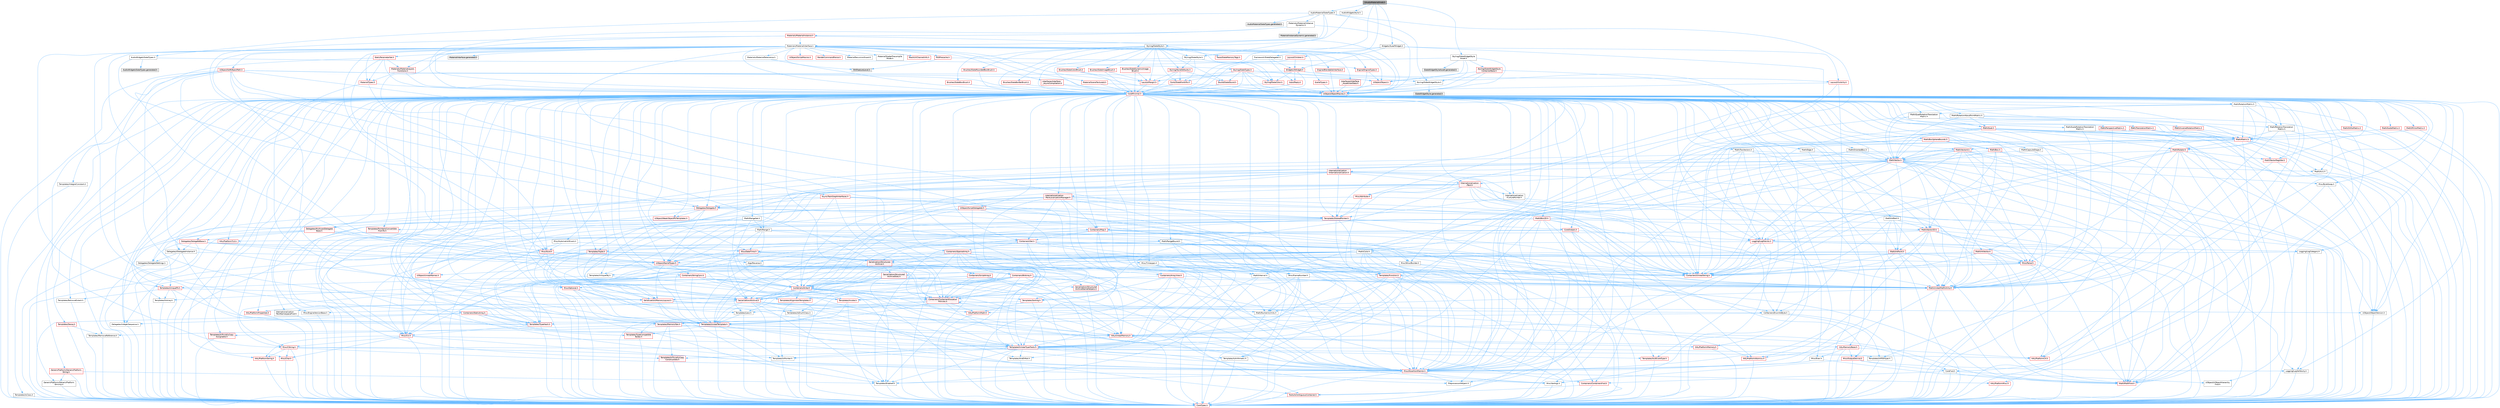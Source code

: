 digraph "SAudioMaterialKnob.h"
{
 // INTERACTIVE_SVG=YES
 // LATEX_PDF_SIZE
  bgcolor="transparent";
  edge [fontname=Helvetica,fontsize=10,labelfontname=Helvetica,labelfontsize=10];
  node [fontname=Helvetica,fontsize=10,shape=box,height=0.2,width=0.4];
  Node1 [id="Node000001",label="SAudioMaterialKnob.h",height=0.2,width=0.4,color="gray40", fillcolor="grey60", style="filled", fontcolor="black",tooltip=" "];
  Node1 -> Node2 [id="edge1_Node000001_Node000002",color="steelblue1",style="solid",tooltip=" "];
  Node2 [id="Node000002",label="AudioMaterialSlateTypes.h",height=0.2,width=0.4,color="grey40", fillcolor="white", style="filled",URL="$d3/d2d/AudioMaterialSlateTypes_8h.html",tooltip=" "];
  Node2 -> Node3 [id="edge2_Node000002_Node000003",color="steelblue1",style="solid",tooltip=" "];
  Node3 [id="Node000003",label="AudioWidgetsSlateTypes.h",height=0.2,width=0.4,color="grey40", fillcolor="white", style="filled",URL="$d1/d08/AudioWidgetsSlateTypes_8h.html",tooltip=" "];
  Node3 -> Node4 [id="edge3_Node000003_Node000004",color="steelblue1",style="solid",tooltip=" "];
  Node4 [id="Node000004",label="Delegates/Delegate.h",height=0.2,width=0.4,color="red", fillcolor="#FFF0F0", style="filled",URL="$d4/d80/Delegate_8h.html",tooltip=" "];
  Node4 -> Node5 [id="edge4_Node000004_Node000005",color="steelblue1",style="solid",tooltip=" "];
  Node5 [id="Node000005",label="CoreTypes.h",height=0.2,width=0.4,color="red", fillcolor="#FFF0F0", style="filled",URL="$dc/dec/CoreTypes_8h.html",tooltip=" "];
  Node4 -> Node19 [id="edge5_Node000004_Node000019",color="steelblue1",style="solid",tooltip=" "];
  Node19 [id="Node000019",label="Misc/AssertionMacros.h",height=0.2,width=0.4,color="red", fillcolor="#FFF0F0", style="filled",URL="$d0/dfa/AssertionMacros_8h.html",tooltip=" "];
  Node19 -> Node5 [id="edge6_Node000019_Node000005",color="steelblue1",style="solid",tooltip=" "];
  Node19 -> Node20 [id="edge7_Node000019_Node000020",color="steelblue1",style="solid",tooltip=" "];
  Node20 [id="Node000020",label="HAL/PlatformMisc.h",height=0.2,width=0.4,color="red", fillcolor="#FFF0F0", style="filled",URL="$d0/df5/PlatformMisc_8h.html",tooltip=" "];
  Node20 -> Node5 [id="edge8_Node000020_Node000005",color="steelblue1",style="solid",tooltip=" "];
  Node19 -> Node10 [id="edge9_Node000019_Node000010",color="steelblue1",style="solid",tooltip=" "];
  Node10 [id="Node000010",label="PreprocessorHelpers.h",height=0.2,width=0.4,color="grey40", fillcolor="white", style="filled",URL="$db/ddb/PreprocessorHelpers_8h.html",tooltip=" "];
  Node19 -> Node56 [id="edge10_Node000019_Node000056",color="steelblue1",style="solid",tooltip=" "];
  Node56 [id="Node000056",label="Templates/EnableIf.h",height=0.2,width=0.4,color="grey40", fillcolor="white", style="filled",URL="$d7/d60/EnableIf_8h.html",tooltip=" "];
  Node56 -> Node5 [id="edge11_Node000056_Node000005",color="steelblue1",style="solid",tooltip=" "];
  Node19 -> Node62 [id="edge12_Node000019_Node000062",color="steelblue1",style="solid",tooltip=" "];
  Node62 [id="Node000062",label="Misc/VarArgs.h",height=0.2,width=0.4,color="grey40", fillcolor="white", style="filled",URL="$d5/d6f/VarArgs_8h.html",tooltip=" "];
  Node62 -> Node5 [id="edge13_Node000062_Node000005",color="steelblue1",style="solid",tooltip=" "];
  Node4 -> Node70 [id="edge14_Node000004_Node000070",color="steelblue1",style="solid",tooltip=" "];
  Node70 [id="Node000070",label="UObject/NameTypes.h",height=0.2,width=0.4,color="red", fillcolor="#FFF0F0", style="filled",URL="$d6/d35/NameTypes_8h.html",tooltip=" "];
  Node70 -> Node5 [id="edge15_Node000070_Node000005",color="steelblue1",style="solid",tooltip=" "];
  Node70 -> Node19 [id="edge16_Node000070_Node000019",color="steelblue1",style="solid",tooltip=" "];
  Node70 -> Node71 [id="edge17_Node000070_Node000071",color="steelblue1",style="solid",tooltip=" "];
  Node71 [id="Node000071",label="HAL/UnrealMemory.h",height=0.2,width=0.4,color="red", fillcolor="#FFF0F0", style="filled",URL="$d9/d96/UnrealMemory_8h.html",tooltip=" "];
  Node71 -> Node5 [id="edge18_Node000071_Node000005",color="steelblue1",style="solid",tooltip=" "];
  Node71 -> Node75 [id="edge19_Node000071_Node000075",color="steelblue1",style="solid",tooltip=" "];
  Node75 [id="Node000075",label="HAL/MemoryBase.h",height=0.2,width=0.4,color="red", fillcolor="#FFF0F0", style="filled",URL="$d6/d9f/MemoryBase_8h.html",tooltip=" "];
  Node75 -> Node5 [id="edge20_Node000075_Node000005",color="steelblue1",style="solid",tooltip=" "];
  Node75 -> Node49 [id="edge21_Node000075_Node000049",color="steelblue1",style="solid",tooltip=" "];
  Node49 [id="Node000049",label="HAL/PlatformAtomics.h",height=0.2,width=0.4,color="red", fillcolor="#FFF0F0", style="filled",URL="$d3/d36/PlatformAtomics_8h.html",tooltip=" "];
  Node49 -> Node5 [id="edge22_Node000049_Node000005",color="steelblue1",style="solid",tooltip=" "];
  Node75 -> Node32 [id="edge23_Node000075_Node000032",color="steelblue1",style="solid",tooltip=" "];
  Node32 [id="Node000032",label="HAL/PlatformCrt.h",height=0.2,width=0.4,color="red", fillcolor="#FFF0F0", style="filled",URL="$d8/d75/PlatformCrt_8h.html",tooltip=" "];
  Node75 -> Node76 [id="edge24_Node000075_Node000076",color="steelblue1",style="solid",tooltip=" "];
  Node76 [id="Node000076",label="Misc/Exec.h",height=0.2,width=0.4,color="grey40", fillcolor="white", style="filled",URL="$de/ddb/Exec_8h.html",tooltip=" "];
  Node76 -> Node5 [id="edge25_Node000076_Node000005",color="steelblue1",style="solid",tooltip=" "];
  Node76 -> Node19 [id="edge26_Node000076_Node000019",color="steelblue1",style="solid",tooltip=" "];
  Node75 -> Node77 [id="edge27_Node000075_Node000077",color="steelblue1",style="solid",tooltip=" "];
  Node77 [id="Node000077",label="Misc/OutputDevice.h",height=0.2,width=0.4,color="red", fillcolor="#FFF0F0", style="filled",URL="$d7/d32/OutputDevice_8h.html",tooltip=" "];
  Node77 -> Node27 [id="edge28_Node000077_Node000027",color="steelblue1",style="solid",tooltip=" "];
  Node27 [id="Node000027",label="CoreFwd.h",height=0.2,width=0.4,color="grey40", fillcolor="white", style="filled",URL="$d1/d1e/CoreFwd_8h.html",tooltip=" "];
  Node27 -> Node5 [id="edge29_Node000027_Node000005",color="steelblue1",style="solid",tooltip=" "];
  Node27 -> Node28 [id="edge30_Node000027_Node000028",color="steelblue1",style="solid",tooltip=" "];
  Node28 [id="Node000028",label="Containers/ContainersFwd.h",height=0.2,width=0.4,color="red", fillcolor="#FFF0F0", style="filled",URL="$d4/d0a/ContainersFwd_8h.html",tooltip=" "];
  Node28 -> Node5 [id="edge31_Node000028_Node000005",color="steelblue1",style="solid",tooltip=" "];
  Node28 -> Node25 [id="edge32_Node000028_Node000025",color="steelblue1",style="solid",tooltip=" "];
  Node25 [id="Node000025",label="Traits/IsContiguousContainer.h",height=0.2,width=0.4,color="red", fillcolor="#FFF0F0", style="filled",URL="$d5/d3c/IsContiguousContainer_8h.html",tooltip=" "];
  Node25 -> Node5 [id="edge33_Node000025_Node000005",color="steelblue1",style="solid",tooltip=" "];
  Node27 -> Node29 [id="edge34_Node000027_Node000029",color="steelblue1",style="solid",tooltip=" "];
  Node29 [id="Node000029",label="Math/MathFwd.h",height=0.2,width=0.4,color="red", fillcolor="#FFF0F0", style="filled",URL="$d2/d10/MathFwd_8h.html",tooltip=" "];
  Node27 -> Node30 [id="edge35_Node000027_Node000030",color="steelblue1",style="solid",tooltip=" "];
  Node30 [id="Node000030",label="UObject/UObjectHierarchy\lFwd.h",height=0.2,width=0.4,color="grey40", fillcolor="white", style="filled",URL="$d3/d13/UObjectHierarchyFwd_8h.html",tooltip=" "];
  Node77 -> Node5 [id="edge36_Node000077_Node000005",color="steelblue1",style="solid",tooltip=" "];
  Node77 -> Node78 [id="edge37_Node000077_Node000078",color="steelblue1",style="solid",tooltip=" "];
  Node78 [id="Node000078",label="Logging/LogVerbosity.h",height=0.2,width=0.4,color="grey40", fillcolor="white", style="filled",URL="$d2/d8f/LogVerbosity_8h.html",tooltip=" "];
  Node78 -> Node5 [id="edge38_Node000078_Node000005",color="steelblue1",style="solid",tooltip=" "];
  Node77 -> Node62 [id="edge39_Node000077_Node000062",color="steelblue1",style="solid",tooltip=" "];
  Node71 -> Node88 [id="edge40_Node000071_Node000088",color="steelblue1",style="solid",tooltip=" "];
  Node88 [id="Node000088",label="HAL/PlatformMemory.h",height=0.2,width=0.4,color="red", fillcolor="#FFF0F0", style="filled",URL="$de/d68/PlatformMemory_8h.html",tooltip=" "];
  Node88 -> Node5 [id="edge41_Node000088_Node000005",color="steelblue1",style="solid",tooltip=" "];
  Node71 -> Node91 [id="edge42_Node000071_Node000091",color="steelblue1",style="solid",tooltip=" "];
  Node91 [id="Node000091",label="Templates/IsPointer.h",height=0.2,width=0.4,color="grey40", fillcolor="white", style="filled",URL="$d7/d05/IsPointer_8h.html",tooltip=" "];
  Node91 -> Node5 [id="edge43_Node000091_Node000005",color="steelblue1",style="solid",tooltip=" "];
  Node70 -> Node92 [id="edge44_Node000070_Node000092",color="steelblue1",style="solid",tooltip=" "];
  Node92 [id="Node000092",label="Templates/UnrealTypeTraits.h",height=0.2,width=0.4,color="red", fillcolor="#FFF0F0", style="filled",URL="$d2/d2d/UnrealTypeTraits_8h.html",tooltip=" "];
  Node92 -> Node5 [id="edge45_Node000092_Node000005",color="steelblue1",style="solid",tooltip=" "];
  Node92 -> Node91 [id="edge46_Node000092_Node000091",color="steelblue1",style="solid",tooltip=" "];
  Node92 -> Node19 [id="edge47_Node000092_Node000019",color="steelblue1",style="solid",tooltip=" "];
  Node92 -> Node84 [id="edge48_Node000092_Node000084",color="steelblue1",style="solid",tooltip=" "];
  Node84 [id="Node000084",label="Templates/AndOrNot.h",height=0.2,width=0.4,color="grey40", fillcolor="white", style="filled",URL="$db/d0a/AndOrNot_8h.html",tooltip=" "];
  Node84 -> Node5 [id="edge49_Node000084_Node000005",color="steelblue1",style="solid",tooltip=" "];
  Node92 -> Node56 [id="edge50_Node000092_Node000056",color="steelblue1",style="solid",tooltip=" "];
  Node92 -> Node93 [id="edge51_Node000092_Node000093",color="steelblue1",style="solid",tooltip=" "];
  Node93 [id="Node000093",label="Templates/IsArithmetic.h",height=0.2,width=0.4,color="grey40", fillcolor="white", style="filled",URL="$d2/d5d/IsArithmetic_8h.html",tooltip=" "];
  Node93 -> Node5 [id="edge52_Node000093_Node000005",color="steelblue1",style="solid",tooltip=" "];
  Node92 -> Node95 [id="edge53_Node000092_Node000095",color="steelblue1",style="solid",tooltip=" "];
  Node95 [id="Node000095",label="Templates/IsPODType.h",height=0.2,width=0.4,color="grey40", fillcolor="white", style="filled",URL="$d7/db1/IsPODType_8h.html",tooltip=" "];
  Node95 -> Node5 [id="edge54_Node000095_Node000005",color="steelblue1",style="solid",tooltip=" "];
  Node92 -> Node96 [id="edge55_Node000092_Node000096",color="steelblue1",style="solid",tooltip=" "];
  Node96 [id="Node000096",label="Templates/IsUECoreType.h",height=0.2,width=0.4,color="red", fillcolor="#FFF0F0", style="filled",URL="$d1/db8/IsUECoreType_8h.html",tooltip=" "];
  Node96 -> Node5 [id="edge56_Node000096_Node000005",color="steelblue1",style="solid",tooltip=" "];
  Node92 -> Node85 [id="edge57_Node000092_Node000085",color="steelblue1",style="solid",tooltip=" "];
  Node85 [id="Node000085",label="Templates/IsTriviallyCopy\lConstructible.h",height=0.2,width=0.4,color="red", fillcolor="#FFF0F0", style="filled",URL="$d3/d78/IsTriviallyCopyConstructible_8h.html",tooltip=" "];
  Node85 -> Node5 [id="edge58_Node000085_Node000005",color="steelblue1",style="solid",tooltip=" "];
  Node70 -> Node97 [id="edge59_Node000070_Node000097",color="steelblue1",style="solid",tooltip=" "];
  Node97 [id="Node000097",label="Templates/UnrealTemplate.h",height=0.2,width=0.4,color="red", fillcolor="#FFF0F0", style="filled",URL="$d4/d24/UnrealTemplate_8h.html",tooltip=" "];
  Node97 -> Node5 [id="edge60_Node000097_Node000005",color="steelblue1",style="solid",tooltip=" "];
  Node97 -> Node91 [id="edge61_Node000097_Node000091",color="steelblue1",style="solid",tooltip=" "];
  Node97 -> Node71 [id="edge62_Node000097_Node000071",color="steelblue1",style="solid",tooltip=" "];
  Node97 -> Node92 [id="edge63_Node000097_Node000092",color="steelblue1",style="solid",tooltip=" "];
  Node97 -> Node100 [id="edge64_Node000097_Node000100",color="steelblue1",style="solid",tooltip=" "];
  Node100 [id="Node000100",label="Templates/RemoveReference.h",height=0.2,width=0.4,color="grey40", fillcolor="white", style="filled",URL="$da/dbe/RemoveReference_8h.html",tooltip=" "];
  Node100 -> Node5 [id="edge65_Node000100_Node000005",color="steelblue1",style="solid",tooltip=" "];
  Node97 -> Node101 [id="edge66_Node000097_Node000101",color="steelblue1",style="solid",tooltip=" "];
  Node101 [id="Node000101",label="Templates/TypeCompatible\lBytes.h",height=0.2,width=0.4,color="red", fillcolor="#FFF0F0", style="filled",URL="$df/d0a/TypeCompatibleBytes_8h.html",tooltip=" "];
  Node101 -> Node5 [id="edge67_Node000101_Node000005",color="steelblue1",style="solid",tooltip=" "];
  Node97 -> Node25 [id="edge68_Node000097_Node000025",color="steelblue1",style="solid",tooltip=" "];
  Node70 -> Node103 [id="edge69_Node000070_Node000103",color="steelblue1",style="solid",tooltip=" "];
  Node103 [id="Node000103",label="Containers/UnrealString.h",height=0.2,width=0.4,color="red", fillcolor="#FFF0F0", style="filled",URL="$d5/dba/UnrealString_8h.html",tooltip=" "];
  Node70 -> Node110 [id="edge70_Node000070_Node000110",color="steelblue1",style="solid",tooltip=" "];
  Node110 [id="Node000110",label="Containers/StringConv.h",height=0.2,width=0.4,color="red", fillcolor="#FFF0F0", style="filled",URL="$d3/ddf/StringConv_8h.html",tooltip=" "];
  Node110 -> Node5 [id="edge71_Node000110_Node000005",color="steelblue1",style="solid",tooltip=" "];
  Node110 -> Node19 [id="edge72_Node000110_Node000019",color="steelblue1",style="solid",tooltip=" "];
  Node110 -> Node111 [id="edge73_Node000110_Node000111",color="steelblue1",style="solid",tooltip=" "];
  Node111 [id="Node000111",label="Containers/ContainerAllocation\lPolicies.h",height=0.2,width=0.4,color="red", fillcolor="#FFF0F0", style="filled",URL="$d7/dff/ContainerAllocationPolicies_8h.html",tooltip=" "];
  Node111 -> Node5 [id="edge74_Node000111_Node000005",color="steelblue1",style="solid",tooltip=" "];
  Node111 -> Node111 [id="edge75_Node000111_Node000111",color="steelblue1",style="solid",tooltip=" "];
  Node111 -> Node113 [id="edge76_Node000111_Node000113",color="steelblue1",style="solid",tooltip=" "];
  Node113 [id="Node000113",label="HAL/PlatformMath.h",height=0.2,width=0.4,color="red", fillcolor="#FFF0F0", style="filled",URL="$dc/d53/PlatformMath_8h.html",tooltip=" "];
  Node113 -> Node5 [id="edge77_Node000113_Node000005",color="steelblue1",style="solid",tooltip=" "];
  Node111 -> Node71 [id="edge78_Node000111_Node000071",color="steelblue1",style="solid",tooltip=" "];
  Node111 -> Node42 [id="edge79_Node000111_Node000042",color="steelblue1",style="solid",tooltip=" "];
  Node42 [id="Node000042",label="Math/NumericLimits.h",height=0.2,width=0.4,color="grey40", fillcolor="white", style="filled",URL="$df/d1b/NumericLimits_8h.html",tooltip=" "];
  Node42 -> Node5 [id="edge80_Node000042_Node000005",color="steelblue1",style="solid",tooltip=" "];
  Node111 -> Node19 [id="edge81_Node000111_Node000019",color="steelblue1",style="solid",tooltip=" "];
  Node111 -> Node122 [id="edge82_Node000111_Node000122",color="steelblue1",style="solid",tooltip=" "];
  Node122 [id="Node000122",label="Templates/MemoryOps.h",height=0.2,width=0.4,color="red", fillcolor="#FFF0F0", style="filled",URL="$db/dea/MemoryOps_8h.html",tooltip=" "];
  Node122 -> Node5 [id="edge83_Node000122_Node000005",color="steelblue1",style="solid",tooltip=" "];
  Node122 -> Node71 [id="edge84_Node000122_Node000071",color="steelblue1",style="solid",tooltip=" "];
  Node122 -> Node86 [id="edge85_Node000122_Node000086",color="steelblue1",style="solid",tooltip=" "];
  Node86 [id="Node000086",label="Templates/IsTriviallyCopy\lAssignable.h",height=0.2,width=0.4,color="red", fillcolor="#FFF0F0", style="filled",URL="$d2/df2/IsTriviallyCopyAssignable_8h.html",tooltip=" "];
  Node86 -> Node5 [id="edge86_Node000086_Node000005",color="steelblue1",style="solid",tooltip=" "];
  Node122 -> Node85 [id="edge87_Node000122_Node000085",color="steelblue1",style="solid",tooltip=" "];
  Node122 -> Node92 [id="edge88_Node000122_Node000092",color="steelblue1",style="solid",tooltip=" "];
  Node111 -> Node101 [id="edge89_Node000111_Node000101",color="steelblue1",style="solid",tooltip=" "];
  Node110 -> Node123 [id="edge90_Node000110_Node000123",color="steelblue1",style="solid",tooltip=" "];
  Node123 [id="Node000123",label="Containers/Array.h",height=0.2,width=0.4,color="red", fillcolor="#FFF0F0", style="filled",URL="$df/dd0/Array_8h.html",tooltip=" "];
  Node123 -> Node5 [id="edge91_Node000123_Node000005",color="steelblue1",style="solid",tooltip=" "];
  Node123 -> Node19 [id="edge92_Node000123_Node000019",color="steelblue1",style="solid",tooltip=" "];
  Node123 -> Node71 [id="edge93_Node000123_Node000071",color="steelblue1",style="solid",tooltip=" "];
  Node123 -> Node92 [id="edge94_Node000123_Node000092",color="steelblue1",style="solid",tooltip=" "];
  Node123 -> Node97 [id="edge95_Node000123_Node000097",color="steelblue1",style="solid",tooltip=" "];
  Node123 -> Node111 [id="edge96_Node000123_Node000111",color="steelblue1",style="solid",tooltip=" "];
  Node123 -> Node130 [id="edge97_Node000123_Node000130",color="steelblue1",style="solid",tooltip=" "];
  Node130 [id="Node000130",label="Serialization/Archive.h",height=0.2,width=0.4,color="red", fillcolor="#FFF0F0", style="filled",URL="$d7/d3b/Archive_8h.html",tooltip=" "];
  Node130 -> Node27 [id="edge98_Node000130_Node000027",color="steelblue1",style="solid",tooltip=" "];
  Node130 -> Node5 [id="edge99_Node000130_Node000005",color="steelblue1",style="solid",tooltip=" "];
  Node130 -> Node131 [id="edge100_Node000130_Node000131",color="steelblue1",style="solid",tooltip=" "];
  Node131 [id="Node000131",label="HAL/PlatformProperties.h",height=0.2,width=0.4,color="red", fillcolor="#FFF0F0", style="filled",URL="$d9/db0/PlatformProperties_8h.html",tooltip=" "];
  Node131 -> Node5 [id="edge101_Node000131_Node000005",color="steelblue1",style="solid",tooltip=" "];
  Node130 -> Node134 [id="edge102_Node000130_Node000134",color="steelblue1",style="solid",tooltip=" "];
  Node134 [id="Node000134",label="Internationalization\l/TextNamespaceFwd.h",height=0.2,width=0.4,color="grey40", fillcolor="white", style="filled",URL="$d8/d97/TextNamespaceFwd_8h.html",tooltip=" "];
  Node134 -> Node5 [id="edge103_Node000134_Node000005",color="steelblue1",style="solid",tooltip=" "];
  Node130 -> Node29 [id="edge104_Node000130_Node000029",color="steelblue1",style="solid",tooltip=" "];
  Node130 -> Node19 [id="edge105_Node000130_Node000019",color="steelblue1",style="solid",tooltip=" "];
  Node130 -> Node135 [id="edge106_Node000130_Node000135",color="steelblue1",style="solid",tooltip=" "];
  Node135 [id="Node000135",label="Misc/EngineVersionBase.h",height=0.2,width=0.4,color="grey40", fillcolor="white", style="filled",URL="$d5/d2b/EngineVersionBase_8h.html",tooltip=" "];
  Node135 -> Node5 [id="edge107_Node000135_Node000005",color="steelblue1",style="solid",tooltip=" "];
  Node130 -> Node62 [id="edge108_Node000130_Node000062",color="steelblue1",style="solid",tooltip=" "];
  Node130 -> Node56 [id="edge109_Node000130_Node000056",color="steelblue1",style="solid",tooltip=" "];
  Node130 -> Node138 [id="edge110_Node000130_Node000138",color="steelblue1",style="solid",tooltip=" "];
  Node138 [id="Node000138",label="Templates/IsEnumClass.h",height=0.2,width=0.4,color="grey40", fillcolor="white", style="filled",URL="$d7/d15/IsEnumClass_8h.html",tooltip=" "];
  Node138 -> Node5 [id="edge111_Node000138_Node000005",color="steelblue1",style="solid",tooltip=" "];
  Node138 -> Node84 [id="edge112_Node000138_Node000084",color="steelblue1",style="solid",tooltip=" "];
  Node130 -> Node97 [id="edge113_Node000130_Node000097",color="steelblue1",style="solid",tooltip=" "];
  Node130 -> Node139 [id="edge114_Node000130_Node000139",color="steelblue1",style="solid",tooltip=" "];
  Node139 [id="Node000139",label="UObject/ObjectVersion.h",height=0.2,width=0.4,color="grey40", fillcolor="white", style="filled",URL="$da/d63/ObjectVersion_8h.html",tooltip=" "];
  Node139 -> Node5 [id="edge115_Node000139_Node000005",color="steelblue1",style="solid",tooltip=" "];
  Node123 -> Node156 [id="edge116_Node000123_Node000156",color="steelblue1",style="solid",tooltip=" "];
  Node156 [id="Node000156",label="Templates/Invoke.h",height=0.2,width=0.4,color="red", fillcolor="#FFF0F0", style="filled",URL="$d7/deb/Invoke_8h.html",tooltip=" "];
  Node156 -> Node5 [id="edge117_Node000156_Node000005",color="steelblue1",style="solid",tooltip=" "];
  Node156 -> Node97 [id="edge118_Node000156_Node000097",color="steelblue1",style="solid",tooltip=" "];
  Node123 -> Node161 [id="edge119_Node000123_Node000161",color="steelblue1",style="solid",tooltip=" "];
  Node161 [id="Node000161",label="Templates/Less.h",height=0.2,width=0.4,color="grey40", fillcolor="white", style="filled",URL="$de/dc8/Less_8h.html",tooltip=" "];
  Node161 -> Node5 [id="edge120_Node000161_Node000005",color="steelblue1",style="solid",tooltip=" "];
  Node161 -> Node97 [id="edge121_Node000161_Node000097",color="steelblue1",style="solid",tooltip=" "];
  Node123 -> Node169 [id="edge122_Node000123_Node000169",color="steelblue1",style="solid",tooltip=" "];
  Node169 [id="Node000169",label="Templates/Sorting.h",height=0.2,width=0.4,color="red", fillcolor="#FFF0F0", style="filled",URL="$d3/d9e/Sorting_8h.html",tooltip=" "];
  Node169 -> Node5 [id="edge123_Node000169_Node000005",color="steelblue1",style="solid",tooltip=" "];
  Node169 -> Node113 [id="edge124_Node000169_Node000113",color="steelblue1",style="solid",tooltip=" "];
  Node169 -> Node161 [id="edge125_Node000169_Node000161",color="steelblue1",style="solid",tooltip=" "];
  Node123 -> Node173 [id="edge126_Node000123_Node000173",color="steelblue1",style="solid",tooltip=" "];
  Node173 [id="Node000173",label="Templates/AlignmentTemplates.h",height=0.2,width=0.4,color="red", fillcolor="#FFF0F0", style="filled",URL="$dd/d32/AlignmentTemplates_8h.html",tooltip=" "];
  Node173 -> Node5 [id="edge127_Node000173_Node000005",color="steelblue1",style="solid",tooltip=" "];
  Node173 -> Node91 [id="edge128_Node000173_Node000091",color="steelblue1",style="solid",tooltip=" "];
  Node110 -> Node147 [id="edge129_Node000110_Node000147",color="steelblue1",style="solid",tooltip=" "];
  Node147 [id="Node000147",label="Misc/CString.h",height=0.2,width=0.4,color="red", fillcolor="#FFF0F0", style="filled",URL="$d2/d49/CString_8h.html",tooltip=" "];
  Node147 -> Node5 [id="edge130_Node000147_Node000005",color="steelblue1",style="solid",tooltip=" "];
  Node147 -> Node32 [id="edge131_Node000147_Node000032",color="steelblue1",style="solid",tooltip=" "];
  Node147 -> Node73 [id="edge132_Node000147_Node000073",color="steelblue1",style="solid",tooltip=" "];
  Node73 [id="Node000073",label="HAL/PlatformString.h",height=0.2,width=0.4,color="red", fillcolor="#FFF0F0", style="filled",URL="$db/db5/PlatformString_8h.html",tooltip=" "];
  Node73 -> Node5 [id="edge133_Node000073_Node000005",color="steelblue1",style="solid",tooltip=" "];
  Node147 -> Node19 [id="edge134_Node000147_Node000019",color="steelblue1",style="solid",tooltip=" "];
  Node147 -> Node148 [id="edge135_Node000147_Node000148",color="steelblue1",style="solid",tooltip=" "];
  Node148 [id="Node000148",label="Misc/Char.h",height=0.2,width=0.4,color="red", fillcolor="#FFF0F0", style="filled",URL="$d0/d58/Char_8h.html",tooltip=" "];
  Node148 -> Node5 [id="edge136_Node000148_Node000005",color="steelblue1",style="solid",tooltip=" "];
  Node147 -> Node62 [id="edge137_Node000147_Node000062",color="steelblue1",style="solid",tooltip=" "];
  Node110 -> Node174 [id="edge138_Node000110_Node000174",color="steelblue1",style="solid",tooltip=" "];
  Node174 [id="Node000174",label="Templates/IsArray.h",height=0.2,width=0.4,color="grey40", fillcolor="white", style="filled",URL="$d8/d8d/IsArray_8h.html",tooltip=" "];
  Node174 -> Node5 [id="edge139_Node000174_Node000005",color="steelblue1",style="solid",tooltip=" "];
  Node110 -> Node97 [id="edge140_Node000110_Node000097",color="steelblue1",style="solid",tooltip=" "];
  Node110 -> Node92 [id="edge141_Node000110_Node000092",color="steelblue1",style="solid",tooltip=" "];
  Node110 -> Node25 [id="edge142_Node000110_Node000025",color="steelblue1",style="solid",tooltip=" "];
  Node70 -> Node175 [id="edge143_Node000070_Node000175",color="steelblue1",style="solid",tooltip=" "];
  Node175 [id="Node000175",label="UObject/UnrealNames.h",height=0.2,width=0.4,color="red", fillcolor="#FFF0F0", style="filled",URL="$d8/db1/UnrealNames_8h.html",tooltip=" "];
  Node175 -> Node5 [id="edge144_Node000175_Node000005",color="steelblue1",style="solid",tooltip=" "];
  Node70 -> Node141 [id="edge145_Node000070_Node000141",color="steelblue1",style="solid",tooltip=" "];
  Node141 [id="Node000141",label="Serialization/MemoryLayout.h",height=0.2,width=0.4,color="red", fillcolor="#FFF0F0", style="filled",URL="$d7/d66/MemoryLayout_8h.html",tooltip=" "];
  Node141 -> Node144 [id="edge146_Node000141_Node000144",color="steelblue1",style="solid",tooltip=" "];
  Node144 [id="Node000144",label="Containers/EnumAsByte.h",height=0.2,width=0.4,color="grey40", fillcolor="white", style="filled",URL="$d6/d9a/EnumAsByte_8h.html",tooltip=" "];
  Node144 -> Node5 [id="edge147_Node000144_Node000005",color="steelblue1",style="solid",tooltip=" "];
  Node144 -> Node95 [id="edge148_Node000144_Node000095",color="steelblue1",style="solid",tooltip=" "];
  Node144 -> Node145 [id="edge149_Node000144_Node000145",color="steelblue1",style="solid",tooltip=" "];
  Node145 [id="Node000145",label="Templates/TypeHash.h",height=0.2,width=0.4,color="red", fillcolor="#FFF0F0", style="filled",URL="$d1/d62/TypeHash_8h.html",tooltip=" "];
  Node145 -> Node5 [id="edge150_Node000145_Node000005",color="steelblue1",style="solid",tooltip=" "];
  Node145 -> Node146 [id="edge151_Node000145_Node000146",color="steelblue1",style="solid",tooltip=" "];
  Node146 [id="Node000146",label="Misc/Crc.h",height=0.2,width=0.4,color="red", fillcolor="#FFF0F0", style="filled",URL="$d4/dd2/Crc_8h.html",tooltip=" "];
  Node146 -> Node5 [id="edge152_Node000146_Node000005",color="steelblue1",style="solid",tooltip=" "];
  Node146 -> Node73 [id="edge153_Node000146_Node000073",color="steelblue1",style="solid",tooltip=" "];
  Node146 -> Node19 [id="edge154_Node000146_Node000019",color="steelblue1",style="solid",tooltip=" "];
  Node146 -> Node147 [id="edge155_Node000146_Node000147",color="steelblue1",style="solid",tooltip=" "];
  Node146 -> Node148 [id="edge156_Node000146_Node000148",color="steelblue1",style="solid",tooltip=" "];
  Node146 -> Node92 [id="edge157_Node000146_Node000092",color="steelblue1",style="solid",tooltip=" "];
  Node141 -> Node71 [id="edge158_Node000141_Node000071",color="steelblue1",style="solid",tooltip=" "];
  Node141 -> Node56 [id="edge159_Node000141_Node000056",color="steelblue1",style="solid",tooltip=" "];
  Node141 -> Node97 [id="edge160_Node000141_Node000097",color="steelblue1",style="solid",tooltip=" "];
  Node4 -> Node183 [id="edge161_Node000004_Node000183",color="steelblue1",style="solid",tooltip=" "];
  Node183 [id="Node000183",label="Templates/SharedPointer.h",height=0.2,width=0.4,color="red", fillcolor="#FFF0F0", style="filled",URL="$d2/d17/SharedPointer_8h.html",tooltip=" "];
  Node183 -> Node5 [id="edge162_Node000183_Node000005",color="steelblue1",style="solid",tooltip=" "];
  Node183 -> Node184 [id="edge163_Node000183_Node000184",color="steelblue1",style="solid",tooltip=" "];
  Node184 [id="Node000184",label="Templates/PointerIsConvertible\lFromTo.h",height=0.2,width=0.4,color="red", fillcolor="#FFF0F0", style="filled",URL="$d6/d65/PointerIsConvertibleFromTo_8h.html",tooltip=" "];
  Node184 -> Node5 [id="edge164_Node000184_Node000005",color="steelblue1",style="solid",tooltip=" "];
  Node183 -> Node19 [id="edge165_Node000183_Node000019",color="steelblue1",style="solid",tooltip=" "];
  Node183 -> Node71 [id="edge166_Node000183_Node000071",color="steelblue1",style="solid",tooltip=" "];
  Node183 -> Node123 [id="edge167_Node000183_Node000123",color="steelblue1",style="solid",tooltip=" "];
  Node183 -> Node185 [id="edge168_Node000183_Node000185",color="steelblue1",style="solid",tooltip=" "];
  Node185 [id="Node000185",label="Containers/Map.h",height=0.2,width=0.4,color="red", fillcolor="#FFF0F0", style="filled",URL="$df/d79/Map_8h.html",tooltip=" "];
  Node185 -> Node5 [id="edge169_Node000185_Node000005",color="steelblue1",style="solid",tooltip=" "];
  Node185 -> Node186 [id="edge170_Node000185_Node000186",color="steelblue1",style="solid",tooltip=" "];
  Node186 [id="Node000186",label="Algo/Reverse.h",height=0.2,width=0.4,color="grey40", fillcolor="white", style="filled",URL="$d5/d93/Reverse_8h.html",tooltip=" "];
  Node186 -> Node5 [id="edge171_Node000186_Node000005",color="steelblue1",style="solid",tooltip=" "];
  Node186 -> Node97 [id="edge172_Node000186_Node000097",color="steelblue1",style="solid",tooltip=" "];
  Node185 -> Node187 [id="edge173_Node000185_Node000187",color="steelblue1",style="solid",tooltip=" "];
  Node187 [id="Node000187",label="Containers/Set.h",height=0.2,width=0.4,color="red", fillcolor="#FFF0F0", style="filled",URL="$d4/d45/Set_8h.html",tooltip=" "];
  Node187 -> Node111 [id="edge174_Node000187_Node000111",color="steelblue1",style="solid",tooltip=" "];
  Node187 -> Node189 [id="edge175_Node000187_Node000189",color="steelblue1",style="solid",tooltip=" "];
  Node189 [id="Node000189",label="Containers/SparseArray.h",height=0.2,width=0.4,color="red", fillcolor="#FFF0F0", style="filled",URL="$d5/dbf/SparseArray_8h.html",tooltip=" "];
  Node189 -> Node5 [id="edge176_Node000189_Node000005",color="steelblue1",style="solid",tooltip=" "];
  Node189 -> Node19 [id="edge177_Node000189_Node000019",color="steelblue1",style="solid",tooltip=" "];
  Node189 -> Node71 [id="edge178_Node000189_Node000071",color="steelblue1",style="solid",tooltip=" "];
  Node189 -> Node92 [id="edge179_Node000189_Node000092",color="steelblue1",style="solid",tooltip=" "];
  Node189 -> Node97 [id="edge180_Node000189_Node000097",color="steelblue1",style="solid",tooltip=" "];
  Node189 -> Node111 [id="edge181_Node000189_Node000111",color="steelblue1",style="solid",tooltip=" "];
  Node189 -> Node161 [id="edge182_Node000189_Node000161",color="steelblue1",style="solid",tooltip=" "];
  Node189 -> Node123 [id="edge183_Node000189_Node000123",color="steelblue1",style="solid",tooltip=" "];
  Node189 -> Node172 [id="edge184_Node000189_Node000172",color="steelblue1",style="solid",tooltip=" "];
  Node172 [id="Node000172",label="Math/UnrealMathUtility.h",height=0.2,width=0.4,color="red", fillcolor="#FFF0F0", style="filled",URL="$db/db8/UnrealMathUtility_8h.html",tooltip=" "];
  Node172 -> Node5 [id="edge185_Node000172_Node000005",color="steelblue1",style="solid",tooltip=" "];
  Node172 -> Node19 [id="edge186_Node000172_Node000019",color="steelblue1",style="solid",tooltip=" "];
  Node172 -> Node113 [id="edge187_Node000172_Node000113",color="steelblue1",style="solid",tooltip=" "];
  Node172 -> Node29 [id="edge188_Node000172_Node000029",color="steelblue1",style="solid",tooltip=" "];
  Node189 -> Node190 [id="edge189_Node000189_Node000190",color="steelblue1",style="solid",tooltip=" "];
  Node190 [id="Node000190",label="Containers/ScriptArray.h",height=0.2,width=0.4,color="red", fillcolor="#FFF0F0", style="filled",URL="$dc/daf/ScriptArray_8h.html",tooltip=" "];
  Node190 -> Node5 [id="edge190_Node000190_Node000005",color="steelblue1",style="solid",tooltip=" "];
  Node190 -> Node19 [id="edge191_Node000190_Node000019",color="steelblue1",style="solid",tooltip=" "];
  Node190 -> Node71 [id="edge192_Node000190_Node000071",color="steelblue1",style="solid",tooltip=" "];
  Node190 -> Node111 [id="edge193_Node000190_Node000111",color="steelblue1",style="solid",tooltip=" "];
  Node190 -> Node123 [id="edge194_Node000190_Node000123",color="steelblue1",style="solid",tooltip=" "];
  Node189 -> Node191 [id="edge195_Node000189_Node000191",color="steelblue1",style="solid",tooltip=" "];
  Node191 [id="Node000191",label="Containers/BitArray.h",height=0.2,width=0.4,color="red", fillcolor="#FFF0F0", style="filled",URL="$d1/de4/BitArray_8h.html",tooltip=" "];
  Node191 -> Node111 [id="edge196_Node000191_Node000111",color="steelblue1",style="solid",tooltip=" "];
  Node191 -> Node5 [id="edge197_Node000191_Node000005",color="steelblue1",style="solid",tooltip=" "];
  Node191 -> Node49 [id="edge198_Node000191_Node000049",color="steelblue1",style="solid",tooltip=" "];
  Node191 -> Node71 [id="edge199_Node000191_Node000071",color="steelblue1",style="solid",tooltip=" "];
  Node191 -> Node172 [id="edge200_Node000191_Node000172",color="steelblue1",style="solid",tooltip=" "];
  Node191 -> Node19 [id="edge201_Node000191_Node000019",color="steelblue1",style="solid",tooltip=" "];
  Node191 -> Node130 [id="edge202_Node000191_Node000130",color="steelblue1",style="solid",tooltip=" "];
  Node191 -> Node141 [id="edge203_Node000191_Node000141",color="steelblue1",style="solid",tooltip=" "];
  Node191 -> Node56 [id="edge204_Node000191_Node000056",color="steelblue1",style="solid",tooltip=" "];
  Node191 -> Node156 [id="edge205_Node000191_Node000156",color="steelblue1",style="solid",tooltip=" "];
  Node191 -> Node97 [id="edge206_Node000191_Node000097",color="steelblue1",style="solid",tooltip=" "];
  Node191 -> Node92 [id="edge207_Node000191_Node000092",color="steelblue1",style="solid",tooltip=" "];
  Node189 -> Node192 [id="edge208_Node000189_Node000192",color="steelblue1",style="solid",tooltip=" "];
  Node192 [id="Node000192",label="Serialization/Structured\lArchive.h",height=0.2,width=0.4,color="red", fillcolor="#FFF0F0", style="filled",URL="$d9/d1e/StructuredArchive_8h.html",tooltip=" "];
  Node192 -> Node123 [id="edge209_Node000192_Node000123",color="steelblue1",style="solid",tooltip=" "];
  Node192 -> Node111 [id="edge210_Node000192_Node000111",color="steelblue1",style="solid",tooltip=" "];
  Node192 -> Node5 [id="edge211_Node000192_Node000005",color="steelblue1",style="solid",tooltip=" "];
  Node192 -> Node130 [id="edge212_Node000192_Node000130",color="steelblue1",style="solid",tooltip=" "];
  Node192 -> Node195 [id="edge213_Node000192_Node000195",color="steelblue1",style="solid",tooltip=" "];
  Node195 [id="Node000195",label="Serialization/Structured\lArchiveNameHelpers.h",height=0.2,width=0.4,color="red", fillcolor="#FFF0F0", style="filled",URL="$d0/d7b/StructuredArchiveNameHelpers_8h.html",tooltip=" "];
  Node195 -> Node5 [id="edge214_Node000195_Node000005",color="steelblue1",style="solid",tooltip=" "];
  Node192 -> Node199 [id="edge215_Node000192_Node000199",color="steelblue1",style="solid",tooltip=" "];
  Node199 [id="Node000199",label="Serialization/Structured\lArchiveSlots.h",height=0.2,width=0.4,color="red", fillcolor="#FFF0F0", style="filled",URL="$d2/d87/StructuredArchiveSlots_8h.html",tooltip=" "];
  Node199 -> Node123 [id="edge216_Node000199_Node000123",color="steelblue1",style="solid",tooltip=" "];
  Node199 -> Node5 [id="edge217_Node000199_Node000005",color="steelblue1",style="solid",tooltip=" "];
  Node199 -> Node200 [id="edge218_Node000199_Node000200",color="steelblue1",style="solid",tooltip=" "];
  Node200 [id="Node000200",label="Misc/Optional.h",height=0.2,width=0.4,color="red", fillcolor="#FFF0F0", style="filled",URL="$d2/dae/Optional_8h.html",tooltip=" "];
  Node200 -> Node5 [id="edge219_Node000200_Node000005",color="steelblue1",style="solid",tooltip=" "];
  Node200 -> Node19 [id="edge220_Node000200_Node000019",color="steelblue1",style="solid",tooltip=" "];
  Node200 -> Node122 [id="edge221_Node000200_Node000122",color="steelblue1",style="solid",tooltip=" "];
  Node200 -> Node97 [id="edge222_Node000200_Node000097",color="steelblue1",style="solid",tooltip=" "];
  Node200 -> Node130 [id="edge223_Node000200_Node000130",color="steelblue1",style="solid",tooltip=" "];
  Node199 -> Node130 [id="edge224_Node000199_Node000130",color="steelblue1",style="solid",tooltip=" "];
  Node199 -> Node195 [id="edge225_Node000199_Node000195",color="steelblue1",style="solid",tooltip=" "];
  Node199 -> Node56 [id="edge226_Node000199_Node000056",color="steelblue1",style="solid",tooltip=" "];
  Node199 -> Node138 [id="edge227_Node000199_Node000138",color="steelblue1",style="solid",tooltip=" "];
  Node192 -> Node203 [id="edge228_Node000192_Node000203",color="steelblue1",style="solid",tooltip=" "];
  Node203 [id="Node000203",label="Templates/UniqueObj.h",height=0.2,width=0.4,color="grey40", fillcolor="white", style="filled",URL="$da/d95/UniqueObj_8h.html",tooltip=" "];
  Node203 -> Node5 [id="edge229_Node000203_Node000005",color="steelblue1",style="solid",tooltip=" "];
  Node203 -> Node204 [id="edge230_Node000203_Node000204",color="steelblue1",style="solid",tooltip=" "];
  Node204 [id="Node000204",label="Templates/UniquePtr.h",height=0.2,width=0.4,color="red", fillcolor="#FFF0F0", style="filled",URL="$de/d1a/UniquePtr_8h.html",tooltip=" "];
  Node204 -> Node5 [id="edge231_Node000204_Node000005",color="steelblue1",style="solid",tooltip=" "];
  Node204 -> Node97 [id="edge232_Node000204_Node000097",color="steelblue1",style="solid",tooltip=" "];
  Node204 -> Node174 [id="edge233_Node000204_Node000174",color="steelblue1",style="solid",tooltip=" "];
  Node204 -> Node205 [id="edge234_Node000204_Node000205",color="steelblue1",style="solid",tooltip=" "];
  Node205 [id="Node000205",label="Templates/RemoveExtent.h",height=0.2,width=0.4,color="grey40", fillcolor="white", style="filled",URL="$dc/de9/RemoveExtent_8h.html",tooltip=" "];
  Node205 -> Node5 [id="edge235_Node000205_Node000005",color="steelblue1",style="solid",tooltip=" "];
  Node204 -> Node141 [id="edge236_Node000204_Node000141",color="steelblue1",style="solid",tooltip=" "];
  Node189 -> Node103 [id="edge237_Node000189_Node000103",color="steelblue1",style="solid",tooltip=" "];
  Node187 -> Node28 [id="edge238_Node000187_Node000028",color="steelblue1",style="solid",tooltip=" "];
  Node187 -> Node172 [id="edge239_Node000187_Node000172",color="steelblue1",style="solid",tooltip=" "];
  Node187 -> Node19 [id="edge240_Node000187_Node000019",color="steelblue1",style="solid",tooltip=" "];
  Node187 -> Node207 [id="edge241_Node000187_Node000207",color="steelblue1",style="solid",tooltip=" "];
  Node207 [id="Node000207",label="Misc/StructBuilder.h",height=0.2,width=0.4,color="grey40", fillcolor="white", style="filled",URL="$d9/db3/StructBuilder_8h.html",tooltip=" "];
  Node207 -> Node5 [id="edge242_Node000207_Node000005",color="steelblue1",style="solid",tooltip=" "];
  Node207 -> Node172 [id="edge243_Node000207_Node000172",color="steelblue1",style="solid",tooltip=" "];
  Node207 -> Node173 [id="edge244_Node000207_Node000173",color="steelblue1",style="solid",tooltip=" "];
  Node187 -> Node192 [id="edge245_Node000187_Node000192",color="steelblue1",style="solid",tooltip=" "];
  Node187 -> Node208 [id="edge246_Node000187_Node000208",color="steelblue1",style="solid",tooltip=" "];
  Node208 [id="Node000208",label="Templates/Function.h",height=0.2,width=0.4,color="red", fillcolor="#FFF0F0", style="filled",URL="$df/df5/Function_8h.html",tooltip=" "];
  Node208 -> Node5 [id="edge247_Node000208_Node000005",color="steelblue1",style="solid",tooltip=" "];
  Node208 -> Node19 [id="edge248_Node000208_Node000019",color="steelblue1",style="solid",tooltip=" "];
  Node208 -> Node71 [id="edge249_Node000208_Node000071",color="steelblue1",style="solid",tooltip=" "];
  Node208 -> Node92 [id="edge250_Node000208_Node000092",color="steelblue1",style="solid",tooltip=" "];
  Node208 -> Node156 [id="edge251_Node000208_Node000156",color="steelblue1",style="solid",tooltip=" "];
  Node208 -> Node97 [id="edge252_Node000208_Node000097",color="steelblue1",style="solid",tooltip=" "];
  Node208 -> Node172 [id="edge253_Node000208_Node000172",color="steelblue1",style="solid",tooltip=" "];
  Node187 -> Node169 [id="edge254_Node000187_Node000169",color="steelblue1",style="solid",tooltip=" "];
  Node187 -> Node145 [id="edge255_Node000187_Node000145",color="steelblue1",style="solid",tooltip=" "];
  Node187 -> Node97 [id="edge256_Node000187_Node000097",color="steelblue1",style="solid",tooltip=" "];
  Node185 -> Node103 [id="edge257_Node000185_Node000103",color="steelblue1",style="solid",tooltip=" "];
  Node185 -> Node19 [id="edge258_Node000185_Node000019",color="steelblue1",style="solid",tooltip=" "];
  Node185 -> Node207 [id="edge259_Node000185_Node000207",color="steelblue1",style="solid",tooltip=" "];
  Node185 -> Node208 [id="edge260_Node000185_Node000208",color="steelblue1",style="solid",tooltip=" "];
  Node185 -> Node169 [id="edge261_Node000185_Node000169",color="steelblue1",style="solid",tooltip=" "];
  Node185 -> Node211 [id="edge262_Node000185_Node000211",color="steelblue1",style="solid",tooltip=" "];
  Node211 [id="Node000211",label="Templates/Tuple.h",height=0.2,width=0.4,color="red", fillcolor="#FFF0F0", style="filled",URL="$d2/d4f/Tuple_8h.html",tooltip=" "];
  Node211 -> Node5 [id="edge263_Node000211_Node000005",color="steelblue1",style="solid",tooltip=" "];
  Node211 -> Node97 [id="edge264_Node000211_Node000097",color="steelblue1",style="solid",tooltip=" "];
  Node211 -> Node212 [id="edge265_Node000211_Node000212",color="steelblue1",style="solid",tooltip=" "];
  Node212 [id="Node000212",label="Delegates/IntegerSequence.h",height=0.2,width=0.4,color="grey40", fillcolor="white", style="filled",URL="$d2/dcc/IntegerSequence_8h.html",tooltip=" "];
  Node212 -> Node5 [id="edge266_Node000212_Node000005",color="steelblue1",style="solid",tooltip=" "];
  Node211 -> Node156 [id="edge267_Node000211_Node000156",color="steelblue1",style="solid",tooltip=" "];
  Node211 -> Node192 [id="edge268_Node000211_Node000192",color="steelblue1",style="solid",tooltip=" "];
  Node211 -> Node141 [id="edge269_Node000211_Node000141",color="steelblue1",style="solid",tooltip=" "];
  Node211 -> Node145 [id="edge270_Node000211_Node000145",color="steelblue1",style="solid",tooltip=" "];
  Node185 -> Node97 [id="edge271_Node000185_Node000097",color="steelblue1",style="solid",tooltip=" "];
  Node185 -> Node92 [id="edge272_Node000185_Node000092",color="steelblue1",style="solid",tooltip=" "];
  Node183 -> Node214 [id="edge273_Node000183_Node000214",color="steelblue1",style="solid",tooltip=" "];
  Node214 [id="Node000214",label="CoreGlobals.h",height=0.2,width=0.4,color="red", fillcolor="#FFF0F0", style="filled",URL="$d5/d8c/CoreGlobals_8h.html",tooltip=" "];
  Node214 -> Node103 [id="edge274_Node000214_Node000103",color="steelblue1",style="solid",tooltip=" "];
  Node214 -> Node5 [id="edge275_Node000214_Node000005",color="steelblue1",style="solid",tooltip=" "];
  Node214 -> Node215 [id="edge276_Node000214_Node000215",color="steelblue1",style="solid",tooltip=" "];
  Node215 [id="Node000215",label="HAL/PlatformTLS.h",height=0.2,width=0.4,color="red", fillcolor="#FFF0F0", style="filled",URL="$d0/def/PlatformTLS_8h.html",tooltip=" "];
  Node215 -> Node5 [id="edge277_Node000215_Node000005",color="steelblue1",style="solid",tooltip=" "];
  Node214 -> Node218 [id="edge278_Node000214_Node000218",color="steelblue1",style="solid",tooltip=" "];
  Node218 [id="Node000218",label="Logging/LogMacros.h",height=0.2,width=0.4,color="red", fillcolor="#FFF0F0", style="filled",URL="$d0/d16/LogMacros_8h.html",tooltip=" "];
  Node218 -> Node103 [id="edge279_Node000218_Node000103",color="steelblue1",style="solid",tooltip=" "];
  Node218 -> Node5 [id="edge280_Node000218_Node000005",color="steelblue1",style="solid",tooltip=" "];
  Node218 -> Node10 [id="edge281_Node000218_Node000010",color="steelblue1",style="solid",tooltip=" "];
  Node218 -> Node219 [id="edge282_Node000218_Node000219",color="steelblue1",style="solid",tooltip=" "];
  Node219 [id="Node000219",label="Logging/LogCategory.h",height=0.2,width=0.4,color="grey40", fillcolor="white", style="filled",URL="$d9/d36/LogCategory_8h.html",tooltip=" "];
  Node219 -> Node5 [id="edge283_Node000219_Node000005",color="steelblue1",style="solid",tooltip=" "];
  Node219 -> Node78 [id="edge284_Node000219_Node000078",color="steelblue1",style="solid",tooltip=" "];
  Node219 -> Node70 [id="edge285_Node000219_Node000070",color="steelblue1",style="solid",tooltip=" "];
  Node218 -> Node78 [id="edge286_Node000218_Node000078",color="steelblue1",style="solid",tooltip=" "];
  Node218 -> Node19 [id="edge287_Node000218_Node000019",color="steelblue1",style="solid",tooltip=" "];
  Node218 -> Node62 [id="edge288_Node000218_Node000062",color="steelblue1",style="solid",tooltip=" "];
  Node218 -> Node56 [id="edge289_Node000218_Node000056",color="steelblue1",style="solid",tooltip=" "];
  Node214 -> Node77 [id="edge290_Node000214_Node000077",color="steelblue1",style="solid",tooltip=" "];
  Node214 -> Node70 [id="edge291_Node000214_Node000070",color="steelblue1",style="solid",tooltip=" "];
  Node4 -> Node226 [id="edge292_Node000004_Node000226",color="steelblue1",style="solid",tooltip=" "];
  Node226 [id="Node000226",label="UObject/WeakObjectPtrTemplates.h",height=0.2,width=0.4,color="red", fillcolor="#FFF0F0", style="filled",URL="$d8/d3b/WeakObjectPtrTemplates_8h.html",tooltip=" "];
  Node226 -> Node5 [id="edge293_Node000226_Node000005",color="steelblue1",style="solid",tooltip=" "];
  Node226 -> Node185 [id="edge294_Node000226_Node000185",color="steelblue1",style="solid",tooltip=" "];
  Node4 -> Node229 [id="edge295_Node000004_Node000229",color="steelblue1",style="solid",tooltip=" "];
  Node229 [id="Node000229",label="Delegates/MulticastDelegate\lBase.h",height=0.2,width=0.4,color="red", fillcolor="#FFF0F0", style="filled",URL="$db/d16/MulticastDelegateBase_8h.html",tooltip=" "];
  Node229 -> Node5 [id="edge296_Node000229_Node000005",color="steelblue1",style="solid",tooltip=" "];
  Node229 -> Node111 [id="edge297_Node000229_Node000111",color="steelblue1",style="solid",tooltip=" "];
  Node229 -> Node123 [id="edge298_Node000229_Node000123",color="steelblue1",style="solid",tooltip=" "];
  Node229 -> Node172 [id="edge299_Node000229_Node000172",color="steelblue1",style="solid",tooltip=" "];
  Node229 -> Node230 [id="edge300_Node000229_Node000230",color="steelblue1",style="solid",tooltip=" "];
  Node230 [id="Node000230",label="Delegates/IDelegateInstance.h",height=0.2,width=0.4,color="grey40", fillcolor="white", style="filled",URL="$d2/d10/IDelegateInstance_8h.html",tooltip=" "];
  Node230 -> Node5 [id="edge301_Node000230_Node000005",color="steelblue1",style="solid",tooltip=" "];
  Node230 -> Node145 [id="edge302_Node000230_Node000145",color="steelblue1",style="solid",tooltip=" "];
  Node230 -> Node70 [id="edge303_Node000230_Node000070",color="steelblue1",style="solid",tooltip=" "];
  Node230 -> Node231 [id="edge304_Node000230_Node000231",color="steelblue1",style="solid",tooltip=" "];
  Node231 [id="Node000231",label="Delegates/DelegateSettings.h",height=0.2,width=0.4,color="grey40", fillcolor="white", style="filled",URL="$d0/d97/DelegateSettings_8h.html",tooltip=" "];
  Node231 -> Node5 [id="edge305_Node000231_Node000005",color="steelblue1",style="solid",tooltip=" "];
  Node229 -> Node232 [id="edge306_Node000229_Node000232",color="steelblue1",style="solid",tooltip=" "];
  Node232 [id="Node000232",label="Delegates/DelegateBase.h",height=0.2,width=0.4,color="red", fillcolor="#FFF0F0", style="filled",URL="$da/d67/DelegateBase_8h.html",tooltip=" "];
  Node232 -> Node5 [id="edge307_Node000232_Node000005",color="steelblue1",style="solid",tooltip=" "];
  Node232 -> Node111 [id="edge308_Node000232_Node000111",color="steelblue1",style="solid",tooltip=" "];
  Node232 -> Node172 [id="edge309_Node000232_Node000172",color="steelblue1",style="solid",tooltip=" "];
  Node232 -> Node70 [id="edge310_Node000232_Node000070",color="steelblue1",style="solid",tooltip=" "];
  Node232 -> Node231 [id="edge311_Node000232_Node000231",color="steelblue1",style="solid",tooltip=" "];
  Node232 -> Node230 [id="edge312_Node000232_Node000230",color="steelblue1",style="solid",tooltip=" "];
  Node4 -> Node212 [id="edge313_Node000004_Node000212",color="steelblue1",style="solid",tooltip=" "];
  Node3 -> Node244 [id="edge314_Node000003_Node000244",color="steelblue1",style="solid",tooltip=" "];
  Node244 [id="Node000244",label="Styling/SlateTypes.h",height=0.2,width=0.4,color="red", fillcolor="#FFF0F0", style="filled",URL="$d2/d6f/SlateTypes_8h.html",tooltip=" "];
  Node244 -> Node245 [id="edge315_Node000244_Node000245",color="steelblue1",style="solid",tooltip=" "];
  Node245 [id="Node000245",label="CoreMinimal.h",height=0.2,width=0.4,color="red", fillcolor="#FFF0F0", style="filled",URL="$d7/d67/CoreMinimal_8h.html",tooltip=" "];
  Node245 -> Node5 [id="edge316_Node000245_Node000005",color="steelblue1",style="solid",tooltip=" "];
  Node245 -> Node27 [id="edge317_Node000245_Node000027",color="steelblue1",style="solid",tooltip=" "];
  Node245 -> Node30 [id="edge318_Node000245_Node000030",color="steelblue1",style="solid",tooltip=" "];
  Node245 -> Node28 [id="edge319_Node000245_Node000028",color="steelblue1",style="solid",tooltip=" "];
  Node245 -> Node62 [id="edge320_Node000245_Node000062",color="steelblue1",style="solid",tooltip=" "];
  Node245 -> Node78 [id="edge321_Node000245_Node000078",color="steelblue1",style="solid",tooltip=" "];
  Node245 -> Node77 [id="edge322_Node000245_Node000077",color="steelblue1",style="solid",tooltip=" "];
  Node245 -> Node32 [id="edge323_Node000245_Node000032",color="steelblue1",style="solid",tooltip=" "];
  Node245 -> Node20 [id="edge324_Node000245_Node000020",color="steelblue1",style="solid",tooltip=" "];
  Node245 -> Node19 [id="edge325_Node000245_Node000019",color="steelblue1",style="solid",tooltip=" "];
  Node245 -> Node91 [id="edge326_Node000245_Node000091",color="steelblue1",style="solid",tooltip=" "];
  Node245 -> Node88 [id="edge327_Node000245_Node000088",color="steelblue1",style="solid",tooltip=" "];
  Node245 -> Node49 [id="edge328_Node000245_Node000049",color="steelblue1",style="solid",tooltip=" "];
  Node245 -> Node76 [id="edge329_Node000245_Node000076",color="steelblue1",style="solid",tooltip=" "];
  Node245 -> Node75 [id="edge330_Node000245_Node000075",color="steelblue1",style="solid",tooltip=" "];
  Node245 -> Node71 [id="edge331_Node000245_Node000071",color="steelblue1",style="solid",tooltip=" "];
  Node245 -> Node93 [id="edge332_Node000245_Node000093",color="steelblue1",style="solid",tooltip=" "];
  Node245 -> Node84 [id="edge333_Node000245_Node000084",color="steelblue1",style="solid",tooltip=" "];
  Node245 -> Node95 [id="edge334_Node000245_Node000095",color="steelblue1",style="solid",tooltip=" "];
  Node245 -> Node96 [id="edge335_Node000245_Node000096",color="steelblue1",style="solid",tooltip=" "];
  Node245 -> Node85 [id="edge336_Node000245_Node000085",color="steelblue1",style="solid",tooltip=" "];
  Node245 -> Node92 [id="edge337_Node000245_Node000092",color="steelblue1",style="solid",tooltip=" "];
  Node245 -> Node56 [id="edge338_Node000245_Node000056",color="steelblue1",style="solid",tooltip=" "];
  Node245 -> Node100 [id="edge339_Node000245_Node000100",color="steelblue1",style="solid",tooltip=" "];
  Node245 -> Node246 [id="edge340_Node000245_Node000246",color="steelblue1",style="solid",tooltip=" "];
  Node246 [id="Node000246",label="Templates/IntegralConstant.h",height=0.2,width=0.4,color="grey40", fillcolor="white", style="filled",URL="$db/d1b/IntegralConstant_8h.html",tooltip=" "];
  Node246 -> Node5 [id="edge341_Node000246_Node000005",color="steelblue1",style="solid",tooltip=" "];
  Node245 -> Node247 [id="edge342_Node000245_Node000247",color="steelblue1",style="solid",tooltip=" "];
  Node247 [id="Node000247",label="Templates/IsClass.h",height=0.2,width=0.4,color="grey40", fillcolor="white", style="filled",URL="$db/dcb/IsClass_8h.html",tooltip=" "];
  Node247 -> Node5 [id="edge343_Node000247_Node000005",color="steelblue1",style="solid",tooltip=" "];
  Node245 -> Node101 [id="edge344_Node000245_Node000101",color="steelblue1",style="solid",tooltip=" "];
  Node245 -> Node25 [id="edge345_Node000245_Node000025",color="steelblue1",style="solid",tooltip=" "];
  Node245 -> Node97 [id="edge346_Node000245_Node000097",color="steelblue1",style="solid",tooltip=" "];
  Node245 -> Node42 [id="edge347_Node000245_Node000042",color="steelblue1",style="solid",tooltip=" "];
  Node245 -> Node113 [id="edge348_Node000245_Node000113",color="steelblue1",style="solid",tooltip=" "];
  Node245 -> Node86 [id="edge349_Node000245_Node000086",color="steelblue1",style="solid",tooltip=" "];
  Node245 -> Node122 [id="edge350_Node000245_Node000122",color="steelblue1",style="solid",tooltip=" "];
  Node245 -> Node111 [id="edge351_Node000245_Node000111",color="steelblue1",style="solid",tooltip=" "];
  Node245 -> Node138 [id="edge352_Node000245_Node000138",color="steelblue1",style="solid",tooltip=" "];
  Node245 -> Node131 [id="edge353_Node000245_Node000131",color="steelblue1",style="solid",tooltip=" "];
  Node245 -> Node135 [id="edge354_Node000245_Node000135",color="steelblue1",style="solid",tooltip=" "];
  Node245 -> Node134 [id="edge355_Node000245_Node000134",color="steelblue1",style="solid",tooltip=" "];
  Node245 -> Node130 [id="edge356_Node000245_Node000130",color="steelblue1",style="solid",tooltip=" "];
  Node245 -> Node161 [id="edge357_Node000245_Node000161",color="steelblue1",style="solid",tooltip=" "];
  Node245 -> Node169 [id="edge358_Node000245_Node000169",color="steelblue1",style="solid",tooltip=" "];
  Node245 -> Node148 [id="edge359_Node000245_Node000148",color="steelblue1",style="solid",tooltip=" "];
  Node245 -> Node248 [id="edge360_Node000245_Node000248",color="steelblue1",style="solid",tooltip=" "];
  Node248 [id="Node000248",label="GenericPlatform/GenericPlatform\lStricmp.h",height=0.2,width=0.4,color="grey40", fillcolor="white", style="filled",URL="$d2/d86/GenericPlatformStricmp_8h.html",tooltip=" "];
  Node248 -> Node5 [id="edge361_Node000248_Node000005",color="steelblue1",style="solid",tooltip=" "];
  Node245 -> Node249 [id="edge362_Node000245_Node000249",color="steelblue1",style="solid",tooltip=" "];
  Node249 [id="Node000249",label="GenericPlatform/GenericPlatform\lString.h",height=0.2,width=0.4,color="red", fillcolor="#FFF0F0", style="filled",URL="$dd/d20/GenericPlatformString_8h.html",tooltip=" "];
  Node249 -> Node5 [id="edge363_Node000249_Node000005",color="steelblue1",style="solid",tooltip=" "];
  Node249 -> Node248 [id="edge364_Node000249_Node000248",color="steelblue1",style="solid",tooltip=" "];
  Node249 -> Node56 [id="edge365_Node000249_Node000056",color="steelblue1",style="solid",tooltip=" "];
  Node245 -> Node73 [id="edge366_Node000245_Node000073",color="steelblue1",style="solid",tooltip=" "];
  Node245 -> Node147 [id="edge367_Node000245_Node000147",color="steelblue1",style="solid",tooltip=" "];
  Node245 -> Node146 [id="edge368_Node000245_Node000146",color="steelblue1",style="solid",tooltip=" "];
  Node245 -> Node172 [id="edge369_Node000245_Node000172",color="steelblue1",style="solid",tooltip=" "];
  Node245 -> Node103 [id="edge370_Node000245_Node000103",color="steelblue1",style="solid",tooltip=" "];
  Node245 -> Node123 [id="edge371_Node000245_Node000123",color="steelblue1",style="solid",tooltip=" "];
  Node245 -> Node250 [id="edge372_Node000245_Node000250",color="steelblue1",style="solid",tooltip=" "];
  Node250 [id="Node000250",label="Misc/FrameNumber.h",height=0.2,width=0.4,color="grey40", fillcolor="white", style="filled",URL="$dd/dbd/FrameNumber_8h.html",tooltip=" "];
  Node250 -> Node5 [id="edge373_Node000250_Node000005",color="steelblue1",style="solid",tooltip=" "];
  Node250 -> Node42 [id="edge374_Node000250_Node000042",color="steelblue1",style="solid",tooltip=" "];
  Node250 -> Node172 [id="edge375_Node000250_Node000172",color="steelblue1",style="solid",tooltip=" "];
  Node250 -> Node56 [id="edge376_Node000250_Node000056",color="steelblue1",style="solid",tooltip=" "];
  Node250 -> Node92 [id="edge377_Node000250_Node000092",color="steelblue1",style="solid",tooltip=" "];
  Node245 -> Node251 [id="edge378_Node000245_Node000251",color="steelblue1",style="solid",tooltip=" "];
  Node251 [id="Node000251",label="Misc/Timespan.h",height=0.2,width=0.4,color="grey40", fillcolor="white", style="filled",URL="$da/dd9/Timespan_8h.html",tooltip=" "];
  Node251 -> Node5 [id="edge379_Node000251_Node000005",color="steelblue1",style="solid",tooltip=" "];
  Node251 -> Node252 [id="edge380_Node000251_Node000252",color="steelblue1",style="solid",tooltip=" "];
  Node252 [id="Node000252",label="Math/Interval.h",height=0.2,width=0.4,color="grey40", fillcolor="white", style="filled",URL="$d1/d55/Interval_8h.html",tooltip=" "];
  Node252 -> Node5 [id="edge381_Node000252_Node000005",color="steelblue1",style="solid",tooltip=" "];
  Node252 -> Node93 [id="edge382_Node000252_Node000093",color="steelblue1",style="solid",tooltip=" "];
  Node252 -> Node92 [id="edge383_Node000252_Node000092",color="steelblue1",style="solid",tooltip=" "];
  Node252 -> Node42 [id="edge384_Node000252_Node000042",color="steelblue1",style="solid",tooltip=" "];
  Node252 -> Node172 [id="edge385_Node000252_Node000172",color="steelblue1",style="solid",tooltip=" "];
  Node251 -> Node172 [id="edge386_Node000251_Node000172",color="steelblue1",style="solid",tooltip=" "];
  Node251 -> Node19 [id="edge387_Node000251_Node000019",color="steelblue1",style="solid",tooltip=" "];
  Node245 -> Node110 [id="edge388_Node000245_Node000110",color="steelblue1",style="solid",tooltip=" "];
  Node245 -> Node175 [id="edge389_Node000245_Node000175",color="steelblue1",style="solid",tooltip=" "];
  Node245 -> Node70 [id="edge390_Node000245_Node000070",color="steelblue1",style="solid",tooltip=" "];
  Node245 -> Node253 [id="edge391_Node000245_Node000253",color="steelblue1",style="solid",tooltip=" "];
  Node253 [id="Node000253",label="Misc/Parse.h",height=0.2,width=0.4,color="red", fillcolor="#FFF0F0", style="filled",URL="$dc/d71/Parse_8h.html",tooltip=" "];
  Node253 -> Node103 [id="edge392_Node000253_Node000103",color="steelblue1",style="solid",tooltip=" "];
  Node253 -> Node5 [id="edge393_Node000253_Node000005",color="steelblue1",style="solid",tooltip=" "];
  Node253 -> Node32 [id="edge394_Node000253_Node000032",color="steelblue1",style="solid",tooltip=" "];
  Node253 -> Node208 [id="edge395_Node000253_Node000208",color="steelblue1",style="solid",tooltip=" "];
  Node245 -> Node173 [id="edge396_Node000245_Node000173",color="steelblue1",style="solid",tooltip=" "];
  Node245 -> Node207 [id="edge397_Node000245_Node000207",color="steelblue1",style="solid",tooltip=" "];
  Node245 -> Node115 [id="edge398_Node000245_Node000115",color="steelblue1",style="solid",tooltip=" "];
  Node115 [id="Node000115",label="Templates/Decay.h",height=0.2,width=0.4,color="red", fillcolor="#FFF0F0", style="filled",URL="$dd/d0f/Decay_8h.html",tooltip=" "];
  Node115 -> Node5 [id="edge399_Node000115_Node000005",color="steelblue1",style="solid",tooltip=" "];
  Node115 -> Node100 [id="edge400_Node000115_Node000100",color="steelblue1",style="solid",tooltip=" "];
  Node245 -> Node184 [id="edge401_Node000245_Node000184",color="steelblue1",style="solid",tooltip=" "];
  Node245 -> Node156 [id="edge402_Node000245_Node000156",color="steelblue1",style="solid",tooltip=" "];
  Node245 -> Node208 [id="edge403_Node000245_Node000208",color="steelblue1",style="solid",tooltip=" "];
  Node245 -> Node145 [id="edge404_Node000245_Node000145",color="steelblue1",style="solid",tooltip=" "];
  Node245 -> Node190 [id="edge405_Node000245_Node000190",color="steelblue1",style="solid",tooltip=" "];
  Node245 -> Node191 [id="edge406_Node000245_Node000191",color="steelblue1",style="solid",tooltip=" "];
  Node245 -> Node189 [id="edge407_Node000245_Node000189",color="steelblue1",style="solid",tooltip=" "];
  Node245 -> Node187 [id="edge408_Node000245_Node000187",color="steelblue1",style="solid",tooltip=" "];
  Node245 -> Node186 [id="edge409_Node000245_Node000186",color="steelblue1",style="solid",tooltip=" "];
  Node245 -> Node185 [id="edge410_Node000245_Node000185",color="steelblue1",style="solid",tooltip=" "];
  Node245 -> Node254 [id="edge411_Node000245_Node000254",color="steelblue1",style="solid",tooltip=" "];
  Node254 [id="Node000254",label="Math/IntPoint.h",height=0.2,width=0.4,color="red", fillcolor="#FFF0F0", style="filled",URL="$d3/df7/IntPoint_8h.html",tooltip=" "];
  Node254 -> Node5 [id="edge412_Node000254_Node000005",color="steelblue1",style="solid",tooltip=" "];
  Node254 -> Node19 [id="edge413_Node000254_Node000019",color="steelblue1",style="solid",tooltip=" "];
  Node254 -> Node253 [id="edge414_Node000254_Node000253",color="steelblue1",style="solid",tooltip=" "];
  Node254 -> Node29 [id="edge415_Node000254_Node000029",color="steelblue1",style="solid",tooltip=" "];
  Node254 -> Node172 [id="edge416_Node000254_Node000172",color="steelblue1",style="solid",tooltip=" "];
  Node254 -> Node103 [id="edge417_Node000254_Node000103",color="steelblue1",style="solid",tooltip=" "];
  Node254 -> Node192 [id="edge418_Node000254_Node000192",color="steelblue1",style="solid",tooltip=" "];
  Node254 -> Node145 [id="edge419_Node000254_Node000145",color="steelblue1",style="solid",tooltip=" "];
  Node245 -> Node256 [id="edge420_Node000245_Node000256",color="steelblue1",style="solid",tooltip=" "];
  Node256 [id="Node000256",label="Math/IntVector.h",height=0.2,width=0.4,color="red", fillcolor="#FFF0F0", style="filled",URL="$d7/d44/IntVector_8h.html",tooltip=" "];
  Node256 -> Node5 [id="edge421_Node000256_Node000005",color="steelblue1",style="solid",tooltip=" "];
  Node256 -> Node146 [id="edge422_Node000256_Node000146",color="steelblue1",style="solid",tooltip=" "];
  Node256 -> Node253 [id="edge423_Node000256_Node000253",color="steelblue1",style="solid",tooltip=" "];
  Node256 -> Node29 [id="edge424_Node000256_Node000029",color="steelblue1",style="solid",tooltip=" "];
  Node256 -> Node172 [id="edge425_Node000256_Node000172",color="steelblue1",style="solid",tooltip=" "];
  Node256 -> Node103 [id="edge426_Node000256_Node000103",color="steelblue1",style="solid",tooltip=" "];
  Node256 -> Node192 [id="edge427_Node000256_Node000192",color="steelblue1",style="solid",tooltip=" "];
  Node245 -> Node219 [id="edge428_Node000245_Node000219",color="steelblue1",style="solid",tooltip=" "];
  Node245 -> Node218 [id="edge429_Node000245_Node000218",color="steelblue1",style="solid",tooltip=" "];
  Node245 -> Node257 [id="edge430_Node000245_Node000257",color="steelblue1",style="solid",tooltip=" "];
  Node257 [id="Node000257",label="Math/Vector2D.h",height=0.2,width=0.4,color="red", fillcolor="#FFF0F0", style="filled",URL="$d3/db0/Vector2D_8h.html",tooltip=" "];
  Node257 -> Node5 [id="edge431_Node000257_Node000005",color="steelblue1",style="solid",tooltip=" "];
  Node257 -> Node29 [id="edge432_Node000257_Node000029",color="steelblue1",style="solid",tooltip=" "];
  Node257 -> Node19 [id="edge433_Node000257_Node000019",color="steelblue1",style="solid",tooltip=" "];
  Node257 -> Node146 [id="edge434_Node000257_Node000146",color="steelblue1",style="solid",tooltip=" "];
  Node257 -> Node172 [id="edge435_Node000257_Node000172",color="steelblue1",style="solid",tooltip=" "];
  Node257 -> Node103 [id="edge436_Node000257_Node000103",color="steelblue1",style="solid",tooltip=" "];
  Node257 -> Node253 [id="edge437_Node000257_Node000253",color="steelblue1",style="solid",tooltip=" "];
  Node257 -> Node254 [id="edge438_Node000257_Node000254",color="steelblue1",style="solid",tooltip=" "];
  Node257 -> Node218 [id="edge439_Node000257_Node000218",color="steelblue1",style="solid",tooltip=" "];
  Node245 -> Node261 [id="edge440_Node000245_Node000261",color="steelblue1",style="solid",tooltip=" "];
  Node261 [id="Node000261",label="Math/IntRect.h",height=0.2,width=0.4,color="grey40", fillcolor="white", style="filled",URL="$d7/d53/IntRect_8h.html",tooltip=" "];
  Node261 -> Node5 [id="edge441_Node000261_Node000005",color="steelblue1",style="solid",tooltip=" "];
  Node261 -> Node29 [id="edge442_Node000261_Node000029",color="steelblue1",style="solid",tooltip=" "];
  Node261 -> Node172 [id="edge443_Node000261_Node000172",color="steelblue1",style="solid",tooltip=" "];
  Node261 -> Node103 [id="edge444_Node000261_Node000103",color="steelblue1",style="solid",tooltip=" "];
  Node261 -> Node254 [id="edge445_Node000261_Node000254",color="steelblue1",style="solid",tooltip=" "];
  Node261 -> Node257 [id="edge446_Node000261_Node000257",color="steelblue1",style="solid",tooltip=" "];
  Node245 -> Node262 [id="edge447_Node000245_Node000262",color="steelblue1",style="solid",tooltip=" "];
  Node262 [id="Node000262",label="Misc/ByteSwap.h",height=0.2,width=0.4,color="grey40", fillcolor="white", style="filled",URL="$dc/dd7/ByteSwap_8h.html",tooltip=" "];
  Node262 -> Node5 [id="edge448_Node000262_Node000005",color="steelblue1",style="solid",tooltip=" "];
  Node262 -> Node32 [id="edge449_Node000262_Node000032",color="steelblue1",style="solid",tooltip=" "];
  Node245 -> Node144 [id="edge450_Node000245_Node000144",color="steelblue1",style="solid",tooltip=" "];
  Node245 -> Node215 [id="edge451_Node000245_Node000215",color="steelblue1",style="solid",tooltip=" "];
  Node245 -> Node214 [id="edge452_Node000245_Node000214",color="steelblue1",style="solid",tooltip=" "];
  Node245 -> Node183 [id="edge453_Node000245_Node000183",color="steelblue1",style="solid",tooltip=" "];
  Node245 -> Node263 [id="edge454_Node000245_Node000263",color="steelblue1",style="solid",tooltip=" "];
  Node263 [id="Node000263",label="Internationalization\l/CulturePointer.h",height=0.2,width=0.4,color="grey40", fillcolor="white", style="filled",URL="$d6/dbe/CulturePointer_8h.html",tooltip=" "];
  Node263 -> Node5 [id="edge455_Node000263_Node000005",color="steelblue1",style="solid",tooltip=" "];
  Node263 -> Node183 [id="edge456_Node000263_Node000183",color="steelblue1",style="solid",tooltip=" "];
  Node245 -> Node226 [id="edge457_Node000245_Node000226",color="steelblue1",style="solid",tooltip=" "];
  Node245 -> Node231 [id="edge458_Node000245_Node000231",color="steelblue1",style="solid",tooltip=" "];
  Node245 -> Node230 [id="edge459_Node000245_Node000230",color="steelblue1",style="solid",tooltip=" "];
  Node245 -> Node232 [id="edge460_Node000245_Node000232",color="steelblue1",style="solid",tooltip=" "];
  Node245 -> Node229 [id="edge461_Node000245_Node000229",color="steelblue1",style="solid",tooltip=" "];
  Node245 -> Node212 [id="edge462_Node000245_Node000212",color="steelblue1",style="solid",tooltip=" "];
  Node245 -> Node211 [id="edge463_Node000245_Node000211",color="steelblue1",style="solid",tooltip=" "];
  Node245 -> Node264 [id="edge464_Node000245_Node000264",color="steelblue1",style="solid",tooltip=" "];
  Node264 [id="Node000264",label="UObject/ScriptDelegates.h",height=0.2,width=0.4,color="red", fillcolor="#FFF0F0", style="filled",URL="$de/d81/ScriptDelegates_8h.html",tooltip=" "];
  Node264 -> Node123 [id="edge465_Node000264_Node000123",color="steelblue1",style="solid",tooltip=" "];
  Node264 -> Node111 [id="edge466_Node000264_Node000111",color="steelblue1",style="solid",tooltip=" "];
  Node264 -> Node103 [id="edge467_Node000264_Node000103",color="steelblue1",style="solid",tooltip=" "];
  Node264 -> Node19 [id="edge468_Node000264_Node000019",color="steelblue1",style="solid",tooltip=" "];
  Node264 -> Node183 [id="edge469_Node000264_Node000183",color="steelblue1",style="solid",tooltip=" "];
  Node264 -> Node145 [id="edge470_Node000264_Node000145",color="steelblue1",style="solid",tooltip=" "];
  Node264 -> Node92 [id="edge471_Node000264_Node000092",color="steelblue1",style="solid",tooltip=" "];
  Node264 -> Node70 [id="edge472_Node000264_Node000070",color="steelblue1",style="solid",tooltip=" "];
  Node245 -> Node4 [id="edge473_Node000245_Node000004",color="steelblue1",style="solid",tooltip=" "];
  Node245 -> Node266 [id="edge474_Node000245_Node000266",color="steelblue1",style="solid",tooltip=" "];
  Node266 [id="Node000266",label="Internationalization\l/TextLocalizationManager.h",height=0.2,width=0.4,color="red", fillcolor="#FFF0F0", style="filled",URL="$d5/d2e/TextLocalizationManager_8h.html",tooltip=" "];
  Node266 -> Node123 [id="edge475_Node000266_Node000123",color="steelblue1",style="solid",tooltip=" "];
  Node266 -> Node180 [id="edge476_Node000266_Node000180",color="steelblue1",style="solid",tooltip=" "];
  Node180 [id="Node000180",label="Containers/ArrayView.h",height=0.2,width=0.4,color="red", fillcolor="#FFF0F0", style="filled",URL="$d7/df4/ArrayView_8h.html",tooltip=" "];
  Node180 -> Node5 [id="edge477_Node000180_Node000005",color="steelblue1",style="solid",tooltip=" "];
  Node180 -> Node28 [id="edge478_Node000180_Node000028",color="steelblue1",style="solid",tooltip=" "];
  Node180 -> Node19 [id="edge479_Node000180_Node000019",color="steelblue1",style="solid",tooltip=" "];
  Node180 -> Node156 [id="edge480_Node000180_Node000156",color="steelblue1",style="solid",tooltip=" "];
  Node180 -> Node92 [id="edge481_Node000180_Node000092",color="steelblue1",style="solid",tooltip=" "];
  Node180 -> Node123 [id="edge482_Node000180_Node000123",color="steelblue1",style="solid",tooltip=" "];
  Node180 -> Node172 [id="edge483_Node000180_Node000172",color="steelblue1",style="solid",tooltip=" "];
  Node266 -> Node111 [id="edge484_Node000266_Node000111",color="steelblue1",style="solid",tooltip=" "];
  Node266 -> Node185 [id="edge485_Node000266_Node000185",color="steelblue1",style="solid",tooltip=" "];
  Node266 -> Node187 [id="edge486_Node000266_Node000187",color="steelblue1",style="solid",tooltip=" "];
  Node266 -> Node103 [id="edge487_Node000266_Node000103",color="steelblue1",style="solid",tooltip=" "];
  Node266 -> Node5 [id="edge488_Node000266_Node000005",color="steelblue1",style="solid",tooltip=" "];
  Node266 -> Node4 [id="edge489_Node000266_Node000004",color="steelblue1",style="solid",tooltip=" "];
  Node266 -> Node146 [id="edge490_Node000266_Node000146",color="steelblue1",style="solid",tooltip=" "];
  Node266 -> Node208 [id="edge491_Node000266_Node000208",color="steelblue1",style="solid",tooltip=" "];
  Node266 -> Node183 [id="edge492_Node000266_Node000183",color="steelblue1",style="solid",tooltip=" "];
  Node245 -> Node200 [id="edge493_Node000245_Node000200",color="steelblue1",style="solid",tooltip=" "];
  Node245 -> Node174 [id="edge494_Node000245_Node000174",color="steelblue1",style="solid",tooltip=" "];
  Node245 -> Node205 [id="edge495_Node000245_Node000205",color="steelblue1",style="solid",tooltip=" "];
  Node245 -> Node204 [id="edge496_Node000245_Node000204",color="steelblue1",style="solid",tooltip=" "];
  Node245 -> Node273 [id="edge497_Node000245_Node000273",color="steelblue1",style="solid",tooltip=" "];
  Node273 [id="Node000273",label="Internationalization\l/Text.h",height=0.2,width=0.4,color="red", fillcolor="#FFF0F0", style="filled",URL="$d6/d35/Text_8h.html",tooltip=" "];
  Node273 -> Node5 [id="edge498_Node000273_Node000005",color="steelblue1",style="solid",tooltip=" "];
  Node273 -> Node49 [id="edge499_Node000273_Node000049",color="steelblue1",style="solid",tooltip=" "];
  Node273 -> Node19 [id="edge500_Node000273_Node000019",color="steelblue1",style="solid",tooltip=" "];
  Node273 -> Node92 [id="edge501_Node000273_Node000092",color="steelblue1",style="solid",tooltip=" "];
  Node273 -> Node123 [id="edge502_Node000273_Node000123",color="steelblue1",style="solid",tooltip=" "];
  Node273 -> Node103 [id="edge503_Node000273_Node000103",color="steelblue1",style="solid",tooltip=" "];
  Node273 -> Node144 [id="edge504_Node000273_Node000144",color="steelblue1",style="solid",tooltip=" "];
  Node273 -> Node183 [id="edge505_Node000273_Node000183",color="steelblue1",style="solid",tooltip=" "];
  Node273 -> Node263 [id="edge506_Node000273_Node000263",color="steelblue1",style="solid",tooltip=" "];
  Node273 -> Node266 [id="edge507_Node000273_Node000266",color="steelblue1",style="solid",tooltip=" "];
  Node273 -> Node200 [id="edge508_Node000273_Node000200",color="steelblue1",style="solid",tooltip=" "];
  Node273 -> Node204 [id="edge509_Node000273_Node000204",color="steelblue1",style="solid",tooltip=" "];
  Node245 -> Node203 [id="edge510_Node000245_Node000203",color="steelblue1",style="solid",tooltip=" "];
  Node245 -> Node279 [id="edge511_Node000245_Node000279",color="steelblue1",style="solid",tooltip=" "];
  Node279 [id="Node000279",label="Internationalization\l/Internationalization.h",height=0.2,width=0.4,color="red", fillcolor="#FFF0F0", style="filled",URL="$da/de4/Internationalization_8h.html",tooltip=" "];
  Node279 -> Node123 [id="edge512_Node000279_Node000123",color="steelblue1",style="solid",tooltip=" "];
  Node279 -> Node103 [id="edge513_Node000279_Node000103",color="steelblue1",style="solid",tooltip=" "];
  Node279 -> Node5 [id="edge514_Node000279_Node000005",color="steelblue1",style="solid",tooltip=" "];
  Node279 -> Node4 [id="edge515_Node000279_Node000004",color="steelblue1",style="solid",tooltip=" "];
  Node279 -> Node263 [id="edge516_Node000279_Node000263",color="steelblue1",style="solid",tooltip=" "];
  Node279 -> Node273 [id="edge517_Node000279_Node000273",color="steelblue1",style="solid",tooltip=" "];
  Node279 -> Node183 [id="edge518_Node000279_Node000183",color="steelblue1",style="solid",tooltip=" "];
  Node279 -> Node211 [id="edge519_Node000279_Node000211",color="steelblue1",style="solid",tooltip=" "];
  Node279 -> Node203 [id="edge520_Node000279_Node000203",color="steelblue1",style="solid",tooltip=" "];
  Node279 -> Node70 [id="edge521_Node000279_Node000070",color="steelblue1",style="solid",tooltip=" "];
  Node245 -> Node280 [id="edge522_Node000245_Node000280",color="steelblue1",style="solid",tooltip=" "];
  Node280 [id="Node000280",label="Math/Vector.h",height=0.2,width=0.4,color="red", fillcolor="#FFF0F0", style="filled",URL="$d6/dbe/Vector_8h.html",tooltip=" "];
  Node280 -> Node5 [id="edge523_Node000280_Node000005",color="steelblue1",style="solid",tooltip=" "];
  Node280 -> Node19 [id="edge524_Node000280_Node000019",color="steelblue1",style="solid",tooltip=" "];
  Node280 -> Node29 [id="edge525_Node000280_Node000029",color="steelblue1",style="solid",tooltip=" "];
  Node280 -> Node42 [id="edge526_Node000280_Node000042",color="steelblue1",style="solid",tooltip=" "];
  Node280 -> Node146 [id="edge527_Node000280_Node000146",color="steelblue1",style="solid",tooltip=" "];
  Node280 -> Node172 [id="edge528_Node000280_Node000172",color="steelblue1",style="solid",tooltip=" "];
  Node280 -> Node103 [id="edge529_Node000280_Node000103",color="steelblue1",style="solid",tooltip=" "];
  Node280 -> Node253 [id="edge530_Node000280_Node000253",color="steelblue1",style="solid",tooltip=" "];
  Node280 -> Node282 [id="edge531_Node000280_Node000282",color="steelblue1",style="solid",tooltip=" "];
  Node282 [id="Node000282",label="Math/Color.h",height=0.2,width=0.4,color="grey40", fillcolor="white", style="filled",URL="$dd/dac/Color_8h.html",tooltip=" "];
  Node282 -> Node123 [id="edge532_Node000282_Node000123",color="steelblue1",style="solid",tooltip=" "];
  Node282 -> Node103 [id="edge533_Node000282_Node000103",color="steelblue1",style="solid",tooltip=" "];
  Node282 -> Node5 [id="edge534_Node000282_Node000005",color="steelblue1",style="solid",tooltip=" "];
  Node282 -> Node10 [id="edge535_Node000282_Node000010",color="steelblue1",style="solid",tooltip=" "];
  Node282 -> Node29 [id="edge536_Node000282_Node000029",color="steelblue1",style="solid",tooltip=" "];
  Node282 -> Node172 [id="edge537_Node000282_Node000172",color="steelblue1",style="solid",tooltip=" "];
  Node282 -> Node19 [id="edge538_Node000282_Node000019",color="steelblue1",style="solid",tooltip=" "];
  Node282 -> Node146 [id="edge539_Node000282_Node000146",color="steelblue1",style="solid",tooltip=" "];
  Node282 -> Node253 [id="edge540_Node000282_Node000253",color="steelblue1",style="solid",tooltip=" "];
  Node282 -> Node130 [id="edge541_Node000282_Node000130",color="steelblue1",style="solid",tooltip=" "];
  Node282 -> Node141 [id="edge542_Node000282_Node000141",color="steelblue1",style="solid",tooltip=" "];
  Node282 -> Node192 [id="edge543_Node000282_Node000192",color="steelblue1",style="solid",tooltip=" "];
  Node282 -> Node195 [id="edge544_Node000282_Node000195",color="steelblue1",style="solid",tooltip=" "];
  Node282 -> Node199 [id="edge545_Node000282_Node000199",color="steelblue1",style="solid",tooltip=" "];
  Node280 -> Node254 [id="edge546_Node000280_Node000254",color="steelblue1",style="solid",tooltip=" "];
  Node280 -> Node218 [id="edge547_Node000280_Node000218",color="steelblue1",style="solid",tooltip=" "];
  Node280 -> Node257 [id="edge548_Node000280_Node000257",color="steelblue1",style="solid",tooltip=" "];
  Node280 -> Node262 [id="edge549_Node000280_Node000262",color="steelblue1",style="solid",tooltip=" "];
  Node280 -> Node273 [id="edge550_Node000280_Node000273",color="steelblue1",style="solid",tooltip=" "];
  Node280 -> Node279 [id="edge551_Node000280_Node000279",color="steelblue1",style="solid",tooltip=" "];
  Node280 -> Node256 [id="edge552_Node000280_Node000256",color="steelblue1",style="solid",tooltip=" "];
  Node280 -> Node283 [id="edge553_Node000280_Node000283",color="steelblue1",style="solid",tooltip=" "];
  Node283 [id="Node000283",label="Math/Axis.h",height=0.2,width=0.4,color="grey40", fillcolor="white", style="filled",URL="$dd/dbb/Axis_8h.html",tooltip=" "];
  Node283 -> Node5 [id="edge554_Node000283_Node000005",color="steelblue1",style="solid",tooltip=" "];
  Node280 -> Node141 [id="edge555_Node000280_Node000141",color="steelblue1",style="solid",tooltip=" "];
  Node280 -> Node139 [id="edge556_Node000280_Node000139",color="steelblue1",style="solid",tooltip=" "];
  Node245 -> Node284 [id="edge557_Node000245_Node000284",color="steelblue1",style="solid",tooltip=" "];
  Node284 [id="Node000284",label="Math/Vector4.h",height=0.2,width=0.4,color="red", fillcolor="#FFF0F0", style="filled",URL="$d7/d36/Vector4_8h.html",tooltip=" "];
  Node284 -> Node5 [id="edge558_Node000284_Node000005",color="steelblue1",style="solid",tooltip=" "];
  Node284 -> Node146 [id="edge559_Node000284_Node000146",color="steelblue1",style="solid",tooltip=" "];
  Node284 -> Node29 [id="edge560_Node000284_Node000029",color="steelblue1",style="solid",tooltip=" "];
  Node284 -> Node172 [id="edge561_Node000284_Node000172",color="steelblue1",style="solid",tooltip=" "];
  Node284 -> Node103 [id="edge562_Node000284_Node000103",color="steelblue1",style="solid",tooltip=" "];
  Node284 -> Node253 [id="edge563_Node000284_Node000253",color="steelblue1",style="solid",tooltip=" "];
  Node284 -> Node218 [id="edge564_Node000284_Node000218",color="steelblue1",style="solid",tooltip=" "];
  Node284 -> Node257 [id="edge565_Node000284_Node000257",color="steelblue1",style="solid",tooltip=" "];
  Node284 -> Node280 [id="edge566_Node000284_Node000280",color="steelblue1",style="solid",tooltip=" "];
  Node284 -> Node141 [id="edge567_Node000284_Node000141",color="steelblue1",style="solid",tooltip=" "];
  Node245 -> Node285 [id="edge568_Node000245_Node000285",color="steelblue1",style="solid",tooltip=" "];
  Node285 [id="Node000285",label="Math/VectorRegister.h",height=0.2,width=0.4,color="red", fillcolor="#FFF0F0", style="filled",URL="$da/d8b/VectorRegister_8h.html",tooltip=" "];
  Node285 -> Node5 [id="edge569_Node000285_Node000005",color="steelblue1",style="solid",tooltip=" "];
  Node285 -> Node172 [id="edge570_Node000285_Node000172",color="steelblue1",style="solid",tooltip=" "];
  Node245 -> Node290 [id="edge571_Node000245_Node000290",color="steelblue1",style="solid",tooltip=" "];
  Node290 [id="Node000290",label="Math/TwoVectors.h",height=0.2,width=0.4,color="grey40", fillcolor="white", style="filled",URL="$d4/db4/TwoVectors_8h.html",tooltip=" "];
  Node290 -> Node5 [id="edge572_Node000290_Node000005",color="steelblue1",style="solid",tooltip=" "];
  Node290 -> Node19 [id="edge573_Node000290_Node000019",color="steelblue1",style="solid",tooltip=" "];
  Node290 -> Node172 [id="edge574_Node000290_Node000172",color="steelblue1",style="solid",tooltip=" "];
  Node290 -> Node103 [id="edge575_Node000290_Node000103",color="steelblue1",style="solid",tooltip=" "];
  Node290 -> Node280 [id="edge576_Node000290_Node000280",color="steelblue1",style="solid",tooltip=" "];
  Node245 -> Node291 [id="edge577_Node000245_Node000291",color="steelblue1",style="solid",tooltip=" "];
  Node291 [id="Node000291",label="Math/Edge.h",height=0.2,width=0.4,color="grey40", fillcolor="white", style="filled",URL="$d5/de0/Edge_8h.html",tooltip=" "];
  Node291 -> Node5 [id="edge578_Node000291_Node000005",color="steelblue1",style="solid",tooltip=" "];
  Node291 -> Node280 [id="edge579_Node000291_Node000280",color="steelblue1",style="solid",tooltip=" "];
  Node245 -> Node139 [id="edge580_Node000245_Node000139",color="steelblue1",style="solid",tooltip=" "];
  Node245 -> Node292 [id="edge581_Node000245_Node000292",color="steelblue1",style="solid",tooltip=" "];
  Node292 [id="Node000292",label="Math/CapsuleShape.h",height=0.2,width=0.4,color="grey40", fillcolor="white", style="filled",URL="$d3/d36/CapsuleShape_8h.html",tooltip=" "];
  Node292 -> Node5 [id="edge582_Node000292_Node000005",color="steelblue1",style="solid",tooltip=" "];
  Node292 -> Node280 [id="edge583_Node000292_Node000280",color="steelblue1",style="solid",tooltip=" "];
  Node245 -> Node293 [id="edge584_Node000245_Node000293",color="steelblue1",style="solid",tooltip=" "];
  Node293 [id="Node000293",label="Math/Rotator.h",height=0.2,width=0.4,color="red", fillcolor="#FFF0F0", style="filled",URL="$d8/d3a/Rotator_8h.html",tooltip=" "];
  Node293 -> Node5 [id="edge585_Node000293_Node000005",color="steelblue1",style="solid",tooltip=" "];
  Node293 -> Node29 [id="edge586_Node000293_Node000029",color="steelblue1",style="solid",tooltip=" "];
  Node293 -> Node172 [id="edge587_Node000293_Node000172",color="steelblue1",style="solid",tooltip=" "];
  Node293 -> Node103 [id="edge588_Node000293_Node000103",color="steelblue1",style="solid",tooltip=" "];
  Node293 -> Node253 [id="edge589_Node000293_Node000253",color="steelblue1",style="solid",tooltip=" "];
  Node293 -> Node218 [id="edge590_Node000293_Node000218",color="steelblue1",style="solid",tooltip=" "];
  Node293 -> Node280 [id="edge591_Node000293_Node000280",color="steelblue1",style="solid",tooltip=" "];
  Node293 -> Node285 [id="edge592_Node000293_Node000285",color="steelblue1",style="solid",tooltip=" "];
  Node293 -> Node139 [id="edge593_Node000293_Node000139",color="steelblue1",style="solid",tooltip=" "];
  Node245 -> Node294 [id="edge594_Node000245_Node000294",color="steelblue1",style="solid",tooltip=" "];
  Node294 [id="Node000294",label="Misc/DateTime.h",height=0.2,width=0.4,color="red", fillcolor="#FFF0F0", style="filled",URL="$d1/de9/DateTime_8h.html",tooltip=" "];
  Node294 -> Node103 [id="edge595_Node000294_Node000103",color="steelblue1",style="solid",tooltip=" "];
  Node294 -> Node5 [id="edge596_Node000294_Node000005",color="steelblue1",style="solid",tooltip=" "];
  Node294 -> Node251 [id="edge597_Node000294_Node000251",color="steelblue1",style="solid",tooltip=" "];
  Node294 -> Node130 [id="edge598_Node000294_Node000130",color="steelblue1",style="solid",tooltip=" "];
  Node294 -> Node192 [id="edge599_Node000294_Node000192",color="steelblue1",style="solid",tooltip=" "];
  Node294 -> Node145 [id="edge600_Node000294_Node000145",color="steelblue1",style="solid",tooltip=" "];
  Node245 -> Node295 [id="edge601_Node000245_Node000295",color="steelblue1",style="solid",tooltip=" "];
  Node295 [id="Node000295",label="Math/RangeBound.h",height=0.2,width=0.4,color="grey40", fillcolor="white", style="filled",URL="$d7/dd8/RangeBound_8h.html",tooltip=" "];
  Node295 -> Node5 [id="edge602_Node000295_Node000005",color="steelblue1",style="solid",tooltip=" "];
  Node295 -> Node19 [id="edge603_Node000295_Node000019",color="steelblue1",style="solid",tooltip=" "];
  Node295 -> Node145 [id="edge604_Node000295_Node000145",color="steelblue1",style="solid",tooltip=" "];
  Node295 -> Node144 [id="edge605_Node000295_Node000144",color="steelblue1",style="solid",tooltip=" "];
  Node295 -> Node250 [id="edge606_Node000295_Node000250",color="steelblue1",style="solid",tooltip=" "];
  Node295 -> Node294 [id="edge607_Node000295_Node000294",color="steelblue1",style="solid",tooltip=" "];
  Node245 -> Node296 [id="edge608_Node000245_Node000296",color="steelblue1",style="solid",tooltip=" "];
  Node296 [id="Node000296",label="Misc/AutomationEvent.h",height=0.2,width=0.4,color="grey40", fillcolor="white", style="filled",URL="$d1/d26/AutomationEvent_8h.html",tooltip=" "];
  Node296 -> Node5 [id="edge609_Node000296_Node000005",color="steelblue1",style="solid",tooltip=" "];
  Node296 -> Node294 [id="edge610_Node000296_Node000294",color="steelblue1",style="solid",tooltip=" "];
  Node296 -> Node259 [id="edge611_Node000296_Node000259",color="steelblue1",style="solid",tooltip=" "];
  Node259 [id="Node000259",label="Misc/Guid.h",height=0.2,width=0.4,color="red", fillcolor="#FFF0F0", style="filled",URL="$d6/d2a/Guid_8h.html",tooltip=" "];
  Node259 -> Node103 [id="edge612_Node000259_Node000103",color="steelblue1",style="solid",tooltip=" "];
  Node259 -> Node5 [id="edge613_Node000259_Node000005",color="steelblue1",style="solid",tooltip=" "];
  Node259 -> Node10 [id="edge614_Node000259_Node000010",color="steelblue1",style="solid",tooltip=" "];
  Node259 -> Node19 [id="edge615_Node000259_Node000019",color="steelblue1",style="solid",tooltip=" "];
  Node259 -> Node146 [id="edge616_Node000259_Node000146",color="steelblue1",style="solid",tooltip=" "];
  Node259 -> Node130 [id="edge617_Node000259_Node000130",color="steelblue1",style="solid",tooltip=" "];
  Node259 -> Node141 [id="edge618_Node000259_Node000141",color="steelblue1",style="solid",tooltip=" "];
  Node259 -> Node192 [id="edge619_Node000259_Node000192",color="steelblue1",style="solid",tooltip=" "];
  Node245 -> Node297 [id="edge620_Node000245_Node000297",color="steelblue1",style="solid",tooltip=" "];
  Node297 [id="Node000297",label="Math/Range.h",height=0.2,width=0.4,color="grey40", fillcolor="white", style="filled",URL="$d9/db6/Range_8h.html",tooltip=" "];
  Node297 -> Node5 [id="edge621_Node000297_Node000005",color="steelblue1",style="solid",tooltip=" "];
  Node297 -> Node123 [id="edge622_Node000297_Node000123",color="steelblue1",style="solid",tooltip=" "];
  Node297 -> Node19 [id="edge623_Node000297_Node000019",color="steelblue1",style="solid",tooltip=" "];
  Node297 -> Node294 [id="edge624_Node000297_Node000294",color="steelblue1",style="solid",tooltip=" "];
  Node297 -> Node295 [id="edge625_Node000297_Node000295",color="steelblue1",style="solid",tooltip=" "];
  Node297 -> Node250 [id="edge626_Node000297_Node000250",color="steelblue1",style="solid",tooltip=" "];
  Node297 -> Node130 [id="edge627_Node000297_Node000130",color="steelblue1",style="solid",tooltip=" "];
  Node245 -> Node298 [id="edge628_Node000245_Node000298",color="steelblue1",style="solid",tooltip=" "];
  Node298 [id="Node000298",label="Math/RangeSet.h",height=0.2,width=0.4,color="grey40", fillcolor="white", style="filled",URL="$dc/d21/RangeSet_8h.html",tooltip=" "];
  Node298 -> Node5 [id="edge629_Node000298_Node000005",color="steelblue1",style="solid",tooltip=" "];
  Node298 -> Node123 [id="edge630_Node000298_Node000123",color="steelblue1",style="solid",tooltip=" "];
  Node298 -> Node297 [id="edge631_Node000298_Node000297",color="steelblue1",style="solid",tooltip=" "];
  Node298 -> Node130 [id="edge632_Node000298_Node000130",color="steelblue1",style="solid",tooltip=" "];
  Node245 -> Node252 [id="edge633_Node000245_Node000252",color="steelblue1",style="solid",tooltip=" "];
  Node245 -> Node299 [id="edge634_Node000245_Node000299",color="steelblue1",style="solid",tooltip=" "];
  Node299 [id="Node000299",label="Math/Box.h",height=0.2,width=0.4,color="red", fillcolor="#FFF0F0", style="filled",URL="$de/d0f/Box_8h.html",tooltip=" "];
  Node299 -> Node5 [id="edge635_Node000299_Node000005",color="steelblue1",style="solid",tooltip=" "];
  Node299 -> Node19 [id="edge636_Node000299_Node000019",color="steelblue1",style="solid",tooltip=" "];
  Node299 -> Node29 [id="edge637_Node000299_Node000029",color="steelblue1",style="solid",tooltip=" "];
  Node299 -> Node172 [id="edge638_Node000299_Node000172",color="steelblue1",style="solid",tooltip=" "];
  Node299 -> Node103 [id="edge639_Node000299_Node000103",color="steelblue1",style="solid",tooltip=" "];
  Node299 -> Node280 [id="edge640_Node000299_Node000280",color="steelblue1",style="solid",tooltip=" "];
  Node245 -> Node309 [id="edge641_Node000245_Node000309",color="steelblue1",style="solid",tooltip=" "];
  Node309 [id="Node000309",label="Math/Box2D.h",height=0.2,width=0.4,color="red", fillcolor="#FFF0F0", style="filled",URL="$d3/d1c/Box2D_8h.html",tooltip=" "];
  Node309 -> Node123 [id="edge642_Node000309_Node000123",color="steelblue1",style="solid",tooltip=" "];
  Node309 -> Node103 [id="edge643_Node000309_Node000103",color="steelblue1",style="solid",tooltip=" "];
  Node309 -> Node5 [id="edge644_Node000309_Node000005",color="steelblue1",style="solid",tooltip=" "];
  Node309 -> Node29 [id="edge645_Node000309_Node000029",color="steelblue1",style="solid",tooltip=" "];
  Node309 -> Node172 [id="edge646_Node000309_Node000172",color="steelblue1",style="solid",tooltip=" "];
  Node309 -> Node257 [id="edge647_Node000309_Node000257",color="steelblue1",style="solid",tooltip=" "];
  Node309 -> Node19 [id="edge648_Node000309_Node000019",color="steelblue1",style="solid",tooltip=" "];
  Node309 -> Node130 [id="edge649_Node000309_Node000130",color="steelblue1",style="solid",tooltip=" "];
  Node309 -> Node96 [id="edge650_Node000309_Node000096",color="steelblue1",style="solid",tooltip=" "];
  Node309 -> Node92 [id="edge651_Node000309_Node000092",color="steelblue1",style="solid",tooltip=" "];
  Node309 -> Node70 [id="edge652_Node000309_Node000070",color="steelblue1",style="solid",tooltip=" "];
  Node309 -> Node175 [id="edge653_Node000309_Node000175",color="steelblue1",style="solid",tooltip=" "];
  Node245 -> Node310 [id="edge654_Node000245_Node000310",color="steelblue1",style="solid",tooltip=" "];
  Node310 [id="Node000310",label="Math/BoxSphereBounds.h",height=0.2,width=0.4,color="red", fillcolor="#FFF0F0", style="filled",URL="$d3/d0a/BoxSphereBounds_8h.html",tooltip=" "];
  Node310 -> Node5 [id="edge655_Node000310_Node000005",color="steelblue1",style="solid",tooltip=" "];
  Node310 -> Node29 [id="edge656_Node000310_Node000029",color="steelblue1",style="solid",tooltip=" "];
  Node310 -> Node172 [id="edge657_Node000310_Node000172",color="steelblue1",style="solid",tooltip=" "];
  Node310 -> Node103 [id="edge658_Node000310_Node000103",color="steelblue1",style="solid",tooltip=" "];
  Node310 -> Node218 [id="edge659_Node000310_Node000218",color="steelblue1",style="solid",tooltip=" "];
  Node310 -> Node280 [id="edge660_Node000310_Node000280",color="steelblue1",style="solid",tooltip=" "];
  Node310 -> Node299 [id="edge661_Node000310_Node000299",color="steelblue1",style="solid",tooltip=" "];
  Node245 -> Node311 [id="edge662_Node000245_Node000311",color="steelblue1",style="solid",tooltip=" "];
  Node311 [id="Node000311",label="Math/OrientedBox.h",height=0.2,width=0.4,color="grey40", fillcolor="white", style="filled",URL="$d6/db1/OrientedBox_8h.html",tooltip=" "];
  Node311 -> Node5 [id="edge663_Node000311_Node000005",color="steelblue1",style="solid",tooltip=" "];
  Node311 -> Node280 [id="edge664_Node000311_Node000280",color="steelblue1",style="solid",tooltip=" "];
  Node311 -> Node252 [id="edge665_Node000311_Node000252",color="steelblue1",style="solid",tooltip=" "];
  Node245 -> Node283 [id="edge666_Node000245_Node000283",color="steelblue1",style="solid",tooltip=" "];
  Node245 -> Node301 [id="edge667_Node000245_Node000301",color="steelblue1",style="solid",tooltip=" "];
  Node301 [id="Node000301",label="Math/Matrix.h",height=0.2,width=0.4,color="red", fillcolor="#FFF0F0", style="filled",URL="$d3/db1/Matrix_8h.html",tooltip=" "];
  Node301 -> Node5 [id="edge668_Node000301_Node000005",color="steelblue1",style="solid",tooltip=" "];
  Node301 -> Node71 [id="edge669_Node000301_Node000071",color="steelblue1",style="solid",tooltip=" "];
  Node301 -> Node172 [id="edge670_Node000301_Node000172",color="steelblue1",style="solid",tooltip=" "];
  Node301 -> Node103 [id="edge671_Node000301_Node000103",color="steelblue1",style="solid",tooltip=" "];
  Node301 -> Node29 [id="edge672_Node000301_Node000029",color="steelblue1",style="solid",tooltip=" "];
  Node301 -> Node280 [id="edge673_Node000301_Node000280",color="steelblue1",style="solid",tooltip=" "];
  Node301 -> Node284 [id="edge674_Node000301_Node000284",color="steelblue1",style="solid",tooltip=" "];
  Node301 -> Node293 [id="edge675_Node000301_Node000293",color="steelblue1",style="solid",tooltip=" "];
  Node301 -> Node283 [id="edge676_Node000301_Node000283",color="steelblue1",style="solid",tooltip=" "];
  Node301 -> Node139 [id="edge677_Node000301_Node000139",color="steelblue1",style="solid",tooltip=" "];
  Node245 -> Node312 [id="edge678_Node000245_Node000312",color="steelblue1",style="solid",tooltip=" "];
  Node312 [id="Node000312",label="Math/RotationTranslation\lMatrix.h",height=0.2,width=0.4,color="grey40", fillcolor="white", style="filled",URL="$d6/d6f/RotationTranslationMatrix_8h.html",tooltip=" "];
  Node312 -> Node5 [id="edge679_Node000312_Node000005",color="steelblue1",style="solid",tooltip=" "];
  Node312 -> Node172 [id="edge680_Node000312_Node000172",color="steelblue1",style="solid",tooltip=" "];
  Node312 -> Node285 [id="edge681_Node000312_Node000285",color="steelblue1",style="solid",tooltip=" "];
  Node312 -> Node301 [id="edge682_Node000312_Node000301",color="steelblue1",style="solid",tooltip=" "];
  Node245 -> Node313 [id="edge683_Node000245_Node000313",color="steelblue1",style="solid",tooltip=" "];
  Node313 [id="Node000313",label="Math/RotationAboutPointMatrix.h",height=0.2,width=0.4,color="grey40", fillcolor="white", style="filled",URL="$d9/d30/RotationAboutPointMatrix_8h.html",tooltip=" "];
  Node313 -> Node5 [id="edge684_Node000313_Node000005",color="steelblue1",style="solid",tooltip=" "];
  Node313 -> Node280 [id="edge685_Node000313_Node000280",color="steelblue1",style="solid",tooltip=" "];
  Node313 -> Node301 [id="edge686_Node000313_Node000301",color="steelblue1",style="solid",tooltip=" "];
  Node313 -> Node305 [id="edge687_Node000313_Node000305",color="steelblue1",style="solid",tooltip=" "];
  Node305 [id="Node000305",label="Math/Quat.h",height=0.2,width=0.4,color="red", fillcolor="#FFF0F0", style="filled",URL="$d9/de9/Quat_8h.html",tooltip=" "];
  Node305 -> Node5 [id="edge688_Node000305_Node000005",color="steelblue1",style="solid",tooltip=" "];
  Node305 -> Node19 [id="edge689_Node000305_Node000019",color="steelblue1",style="solid",tooltip=" "];
  Node305 -> Node172 [id="edge690_Node000305_Node000172",color="steelblue1",style="solid",tooltip=" "];
  Node305 -> Node103 [id="edge691_Node000305_Node000103",color="steelblue1",style="solid",tooltip=" "];
  Node305 -> Node218 [id="edge692_Node000305_Node000218",color="steelblue1",style="solid",tooltip=" "];
  Node305 -> Node29 [id="edge693_Node000305_Node000029",color="steelblue1",style="solid",tooltip=" "];
  Node305 -> Node280 [id="edge694_Node000305_Node000280",color="steelblue1",style="solid",tooltip=" "];
  Node305 -> Node285 [id="edge695_Node000305_Node000285",color="steelblue1",style="solid",tooltip=" "];
  Node305 -> Node293 [id="edge696_Node000305_Node000293",color="steelblue1",style="solid",tooltip=" "];
  Node305 -> Node301 [id="edge697_Node000305_Node000301",color="steelblue1",style="solid",tooltip=" "];
  Node305 -> Node139 [id="edge698_Node000305_Node000139",color="steelblue1",style="solid",tooltip=" "];
  Node313 -> Node312 [id="edge699_Node000313_Node000312",color="steelblue1",style="solid",tooltip=" "];
  Node245 -> Node314 [id="edge700_Node000245_Node000314",color="steelblue1",style="solid",tooltip=" "];
  Node314 [id="Node000314",label="Math/ScaleRotationTranslation\lMatrix.h",height=0.2,width=0.4,color="grey40", fillcolor="white", style="filled",URL="$db/dbe/ScaleRotationTranslationMatrix_8h.html",tooltip=" "];
  Node314 -> Node5 [id="edge701_Node000314_Node000005",color="steelblue1",style="solid",tooltip=" "];
  Node314 -> Node172 [id="edge702_Node000314_Node000172",color="steelblue1",style="solid",tooltip=" "];
  Node314 -> Node301 [id="edge703_Node000314_Node000301",color="steelblue1",style="solid",tooltip=" "];
  Node245 -> Node315 [id="edge704_Node000245_Node000315",color="steelblue1",style="solid",tooltip=" "];
  Node315 [id="Node000315",label="Math/RotationMatrix.h",height=0.2,width=0.4,color="grey40", fillcolor="white", style="filled",URL="$d9/d6a/RotationMatrix_8h.html",tooltip=" "];
  Node315 -> Node5 [id="edge705_Node000315_Node000005",color="steelblue1",style="solid",tooltip=" "];
  Node315 -> Node280 [id="edge706_Node000315_Node000280",color="steelblue1",style="solid",tooltip=" "];
  Node315 -> Node293 [id="edge707_Node000315_Node000293",color="steelblue1",style="solid",tooltip=" "];
  Node315 -> Node301 [id="edge708_Node000315_Node000301",color="steelblue1",style="solid",tooltip=" "];
  Node315 -> Node312 [id="edge709_Node000315_Node000312",color="steelblue1",style="solid",tooltip=" "];
  Node315 -> Node316 [id="edge710_Node000315_Node000316",color="steelblue1",style="solid",tooltip=" "];
  Node316 [id="Node000316",label="Math/QuatRotationTranslation\lMatrix.h",height=0.2,width=0.4,color="grey40", fillcolor="white", style="filled",URL="$df/d18/QuatRotationTranslationMatrix_8h.html",tooltip=" "];
  Node316 -> Node5 [id="edge711_Node000316_Node000005",color="steelblue1",style="solid",tooltip=" "];
  Node316 -> Node19 [id="edge712_Node000316_Node000019",color="steelblue1",style="solid",tooltip=" "];
  Node316 -> Node280 [id="edge713_Node000316_Node000280",color="steelblue1",style="solid",tooltip=" "];
  Node316 -> Node301 [id="edge714_Node000316_Node000301",color="steelblue1",style="solid",tooltip=" "];
  Node316 -> Node305 [id="edge715_Node000316_Node000305",color="steelblue1",style="solid",tooltip=" "];
  Node245 -> Node305 [id="edge716_Node000245_Node000305",color="steelblue1",style="solid",tooltip=" "];
  Node245 -> Node317 [id="edge717_Node000245_Node000317",color="steelblue1",style="solid",tooltip=" "];
  Node317 [id="Node000317",label="Math/PerspectiveMatrix.h",height=0.2,width=0.4,color="red", fillcolor="#FFF0F0", style="filled",URL="$d8/d26/PerspectiveMatrix_8h.html",tooltip=" "];
  Node317 -> Node5 [id="edge718_Node000317_Node000005",color="steelblue1",style="solid",tooltip=" "];
  Node317 -> Node172 [id="edge719_Node000317_Node000172",color="steelblue1",style="solid",tooltip=" "];
  Node317 -> Node301 [id="edge720_Node000317_Node000301",color="steelblue1",style="solid",tooltip=" "];
  Node245 -> Node318 [id="edge721_Node000245_Node000318",color="steelblue1",style="solid",tooltip=" "];
  Node318 [id="Node000318",label="Math/OrthoMatrix.h",height=0.2,width=0.4,color="red", fillcolor="#FFF0F0", style="filled",URL="$d4/d39/OrthoMatrix_8h.html",tooltip=" "];
  Node318 -> Node5 [id="edge722_Node000318_Node000005",color="steelblue1",style="solid",tooltip=" "];
  Node318 -> Node301 [id="edge723_Node000318_Node000301",color="steelblue1",style="solid",tooltip=" "];
  Node245 -> Node319 [id="edge724_Node000245_Node000319",color="steelblue1",style="solid",tooltip=" "];
  Node319 [id="Node000319",label="Math/TranslationMatrix.h",height=0.2,width=0.4,color="red", fillcolor="#FFF0F0", style="filled",URL="$d1/d34/TranslationMatrix_8h.html",tooltip=" "];
  Node319 -> Node5 [id="edge725_Node000319_Node000005",color="steelblue1",style="solid",tooltip=" "];
  Node319 -> Node280 [id="edge726_Node000319_Node000280",color="steelblue1",style="solid",tooltip=" "];
  Node319 -> Node301 [id="edge727_Node000319_Node000301",color="steelblue1",style="solid",tooltip=" "];
  Node245 -> Node316 [id="edge728_Node000245_Node000316",color="steelblue1",style="solid",tooltip=" "];
  Node245 -> Node320 [id="edge729_Node000245_Node000320",color="steelblue1",style="solid",tooltip=" "];
  Node320 [id="Node000320",label="Math/InverseRotationMatrix.h",height=0.2,width=0.4,color="red", fillcolor="#FFF0F0", style="filled",URL="$d9/db8/InverseRotationMatrix_8h.html",tooltip=" "];
  Node320 -> Node5 [id="edge730_Node000320_Node000005",color="steelblue1",style="solid",tooltip=" "];
  Node320 -> Node172 [id="edge731_Node000320_Node000172",color="steelblue1",style="solid",tooltip=" "];
  Node320 -> Node301 [id="edge732_Node000320_Node000301",color="steelblue1",style="solid",tooltip=" "];
  Node245 -> Node321 [id="edge733_Node000245_Node000321",color="steelblue1",style="solid",tooltip=" "];
  Node321 [id="Node000321",label="Math/ScaleMatrix.h",height=0.2,width=0.4,color="red", fillcolor="#FFF0F0", style="filled",URL="$d5/d4e/ScaleMatrix_8h.html",tooltip=" "];
  Node321 -> Node5 [id="edge734_Node000321_Node000005",color="steelblue1",style="solid",tooltip=" "];
  Node321 -> Node301 [id="edge735_Node000321_Node000301",color="steelblue1",style="solid",tooltip=" "];
  Node245 -> Node322 [id="edge736_Node000245_Node000322",color="steelblue1",style="solid",tooltip=" "];
  Node322 [id="Node000322",label="Math/MirrorMatrix.h",height=0.2,width=0.4,color="red", fillcolor="#FFF0F0", style="filled",URL="$d1/d9d/MirrorMatrix_8h.html",tooltip=" "];
  Node322 -> Node5 [id="edge737_Node000322_Node000005",color="steelblue1",style="solid",tooltip=" "];
  Node322 -> Node301 [id="edge738_Node000322_Node000301",color="steelblue1",style="solid",tooltip=" "];
  Node244 -> Node339 [id="edge739_Node000244_Node000339",color="steelblue1",style="solid",tooltip=" "];
  Node339 [id="Node000339",label="UObject/ObjectMacros.h",height=0.2,width=0.4,color="red", fillcolor="#FFF0F0", style="filled",URL="$d8/d8d/ObjectMacros_8h.html",tooltip=" "];
  Node244 -> Node369 [id="edge740_Node000244_Node000369",color="steelblue1",style="solid",tooltip=" "];
  Node369 [id="Node000369",label="UObject/Object.h",height=0.2,width=0.4,color="red", fillcolor="#FFF0F0", style="filled",URL="$db/dbf/Object_8h.html",tooltip=" "];
  Node369 -> Node339 [id="edge741_Node000369_Node000339",color="steelblue1",style="solid",tooltip=" "];
  Node244 -> Node423 [id="edge742_Node000244_Node000423",color="steelblue1",style="solid",tooltip=" "];
  Node423 [id="Node000423",label="Styling/SlateColor.h",height=0.2,width=0.4,color="red", fillcolor="#FFF0F0", style="filled",URL="$d1/dc5/SlateColor_8h.html",tooltip=" "];
  Node423 -> Node245 [id="edge743_Node000423_Node000245",color="steelblue1",style="solid",tooltip=" "];
  Node423 -> Node339 [id="edge744_Node000423_Node000339",color="steelblue1",style="solid",tooltip=" "];
  Node244 -> Node430 [id="edge745_Node000244_Node000430",color="steelblue1",style="solid",tooltip=" "];
  Node430 [id="Node000430",label="Fonts/SlateFontInfo.h",height=0.2,width=0.4,color="red", fillcolor="#FFF0F0", style="filled",URL="$dc/dfb/SlateFontInfo_8h.html",tooltip=" "];
  Node430 -> Node245 [id="edge746_Node000430_Node000245",color="steelblue1",style="solid",tooltip=" "];
  Node430 -> Node339 [id="edge747_Node000430_Node000339",color="steelblue1",style="solid",tooltip=" "];
  Node244 -> Node435 [id="edge748_Node000244_Node000435",color="steelblue1",style="solid",tooltip=" "];
  Node435 [id="Node000435",label="Layout/Margin.h",height=0.2,width=0.4,color="red", fillcolor="#FFF0F0", style="filled",URL="$d6/def/Margin_8h.html",tooltip=" "];
  Node435 -> Node245 [id="edge749_Node000435_Node000245",color="steelblue1",style="solid",tooltip=" "];
  Node435 -> Node339 [id="edge750_Node000435_Node000339",color="steelblue1",style="solid",tooltip=" "];
  Node244 -> Node442 [id="edge751_Node000244_Node000442",color="steelblue1",style="solid",tooltip=" "];
  Node442 [id="Node000442",label="Misc/Attribute.h",height=0.2,width=0.4,color="red", fillcolor="#FFF0F0", style="filled",URL="$d4/d08/Attribute_8h.html",tooltip=" "];
  Node442 -> Node5 [id="edge752_Node000442_Node000005",color="steelblue1",style="solid",tooltip=" "];
  Node442 -> Node208 [id="edge753_Node000442_Node000208",color="steelblue1",style="solid",tooltip=" "];
  Node442 -> Node183 [id="edge754_Node000442_Node000183",color="steelblue1",style="solid",tooltip=" "];
  Node442 -> Node4 [id="edge755_Node000442_Node000004",color="steelblue1",style="solid",tooltip=" "];
  Node244 -> Node445 [id="edge756_Node000244_Node000445",color="steelblue1",style="solid",tooltip=" "];
  Node445 [id="Node000445",label="Sound/SlateSound.h",height=0.2,width=0.4,color="red", fillcolor="#FFF0F0", style="filled",URL="$da/d5f/SlateSound_8h.html",tooltip=" "];
  Node445 -> Node245 [id="edge757_Node000445_Node000245",color="steelblue1",style="solid",tooltip=" "];
  Node445 -> Node339 [id="edge758_Node000445_Node000339",color="steelblue1",style="solid",tooltip=" "];
  Node244 -> Node451 [id="edge759_Node000244_Node000451",color="steelblue1",style="solid",tooltip=" "];
  Node451 [id="Node000451",label="Styling/SlateWidgetStyle.h",height=0.2,width=0.4,color="grey40", fillcolor="white", style="filled",URL="$de/d1a/SlateWidgetStyle_8h.html",tooltip=" "];
  Node451 -> Node245 [id="edge760_Node000451_Node000245",color="steelblue1",style="solid",tooltip=" "];
  Node451 -> Node339 [id="edge761_Node000451_Node000339",color="steelblue1",style="solid",tooltip=" "];
  Node451 -> Node452 [id="edge762_Node000451_Node000452",color="steelblue1",style="solid",tooltip=" "];
  Node452 [id="Node000452",label="SlateWidgetStyle.generated.h",height=0.2,width=0.4,color="grey60", fillcolor="#E0E0E0", style="filled",tooltip=" "];
  Node3 -> Node454 [id="edge763_Node000003_Node000454",color="steelblue1",style="solid",tooltip=" "];
  Node454 [id="Node000454",label="AudioWidgetsSlateTypes.generated.h",height=0.2,width=0.4,color="grey60", fillcolor="#E0E0E0", style="filled",tooltip=" "];
  Node2 -> Node282 [id="edge764_Node000002_Node000282",color="steelblue1",style="solid",tooltip=" "];
  Node2 -> Node455 [id="edge765_Node000002_Node000455",color="steelblue1",style="solid",tooltip=" "];
  Node455 [id="Node000455",label="Materials/MaterialInstance\lDynamic.h",height=0.2,width=0.4,color="grey40", fillcolor="white", style="filled",URL="$dc/df3/MaterialInstanceDynamic_8h.html",tooltip=" "];
  Node455 -> Node245 [id="edge766_Node000455_Node000245",color="steelblue1",style="solid",tooltip=" "];
  Node455 -> Node339 [id="edge767_Node000455_Node000339",color="steelblue1",style="solid",tooltip=" "];
  Node455 -> Node456 [id="edge768_Node000455_Node000456",color="steelblue1",style="solid",tooltip=" "];
  Node456 [id="Node000456",label="Materials/MaterialInstance.h",height=0.2,width=0.4,color="red", fillcolor="#FFF0F0", style="filled",URL="$d7/d9c/MaterialInstance_8h.html",tooltip=" "];
  Node456 -> Node245 [id="edge769_Node000456_Node000245",color="steelblue1",style="solid",tooltip=" "];
  Node456 -> Node339 [id="edge770_Node000456_Node000339",color="steelblue1",style="solid",tooltip=" "];
  Node456 -> Node259 [id="edge771_Node000456_Node000259",color="steelblue1",style="solid",tooltip=" "];
  Node456 -> Node459 [id="edge772_Node000456_Node000459",color="steelblue1",style="solid",tooltip=" "];
  Node459 [id="Node000459",label="Materials/MaterialInterface.h",height=0.2,width=0.4,color="grey40", fillcolor="white", style="filled",URL="$de/daa/MaterialInterface_8h.html",tooltip=" "];
  Node459 -> Node460 [id="edge773_Node000459_Node000460",color="steelblue1",style="solid",tooltip=" "];
  Node460 [id="Node000460",label="Async/TaskGraphInterfaces.h",height=0.2,width=0.4,color="red", fillcolor="#FFF0F0", style="filled",URL="$d2/d4c/TaskGraphInterfaces_8h.html",tooltip=" "];
  Node460 -> Node5 [id="edge774_Node000460_Node000005",color="steelblue1",style="solid",tooltip=" "];
  Node460 -> Node19 [id="edge775_Node000460_Node000019",color="steelblue1",style="solid",tooltip=" "];
  Node460 -> Node111 [id="edge776_Node000460_Node000111",color="steelblue1",style="solid",tooltip=" "];
  Node460 -> Node123 [id="edge777_Node000460_Node000123",color="steelblue1",style="solid",tooltip=" "];
  Node460 -> Node103 [id="edge778_Node000460_Node000103",color="steelblue1",style="solid",tooltip=" "];
  Node460 -> Node208 [id="edge779_Node000460_Node000208",color="steelblue1",style="solid",tooltip=" "];
  Node460 -> Node4 [id="edge780_Node000460_Node000004",color="steelblue1",style="solid",tooltip=" "];
  Node459 -> Node245 [id="edge781_Node000459_Node000245",color="steelblue1",style="solid",tooltip=" "];
  Node459 -> Node4 [id="edge782_Node000459_Node000004",color="steelblue1",style="solid",tooltip=" "];
  Node459 -> Node497 [id="edge783_Node000459_Node000497",color="steelblue1",style="solid",tooltip=" "];
  Node497 [id="Node000497",label="MaterialTypes.h",height=0.2,width=0.4,color="red", fillcolor="#FFF0F0", style="filled",URL="$dc/d31/MaterialTypes_8h.html",tooltip=" "];
  Node497 -> Node245 [id="edge784_Node000497_Node000245",color="steelblue1",style="solid",tooltip=" "];
  Node497 -> Node259 [id="edge785_Node000497_Node000259",color="steelblue1",style="solid",tooltip=" "];
  Node497 -> Node141 [id="edge786_Node000497_Node000141",color="steelblue1",style="solid",tooltip=" "];
  Node459 -> Node180 [id="edge787_Node000459_Node000180",color="steelblue1",style="solid",tooltip=" "];
  Node459 -> Node336 [id="edge788_Node000459_Node000336",color="steelblue1",style="solid",tooltip=" "];
  Node336 [id="Node000336",label="Containers/StaticArray.h",height=0.2,width=0.4,color="red", fillcolor="#FFF0F0", style="filled",URL="$d3/dd5/StaticArray_8h.html",tooltip=" "];
  Node336 -> Node5 [id="edge789_Node000336_Node000005",color="steelblue1",style="solid",tooltip=" "];
  Node336 -> Node19 [id="edge790_Node000336_Node000019",color="steelblue1",style="solid",tooltip=" "];
  Node336 -> Node97 [id="edge791_Node000336_Node000097",color="steelblue1",style="solid",tooltip=" "];
  Node336 -> Node92 [id="edge792_Node000336_Node000092",color="steelblue1",style="solid",tooltip=" "];
  Node336 -> Node212 [id="edge793_Node000336_Node000212",color="steelblue1",style="solid",tooltip=" "];
  Node336 -> Node145 [id="edge794_Node000336_Node000145",color="steelblue1",style="solid",tooltip=" "];
  Node459 -> Node339 [id="edge795_Node000459_Node000339",color="steelblue1",style="solid",tooltip=" "];
  Node459 -> Node369 [id="edge796_Node000459_Node000369",color="steelblue1",style="solid",tooltip=" "];
  Node459 -> Node259 [id="edge797_Node000459_Node000259",color="steelblue1",style="solid",tooltip=" "];
  Node459 -> Node200 [id="edge798_Node000459_Node000200",color="steelblue1",style="solid",tooltip=" "];
  Node459 -> Node204 [id="edge799_Node000459_Node000204",color="steelblue1",style="solid",tooltip=" "];
  Node459 -> Node183 [id="edge800_Node000459_Node000183",color="steelblue1",style="solid",tooltip=" "];
  Node459 -> Node507 [id="edge801_Node000459_Node000507",color="steelblue1",style="solid",tooltip=" "];
  Node507 [id="Node000507",label="Engine/EngineTypes.h",height=0.2,width=0.4,color="red", fillcolor="#FFF0F0", style="filled",URL="$df/dcf/EngineTypes_8h.html",tooltip=" "];
  Node507 -> Node339 [id="edge802_Node000507_Node000339",color="steelblue1",style="solid",tooltip=" "];
  Node507 -> Node369 [id="edge803_Node000507_Node000369",color="steelblue1",style="solid",tooltip=" "];
  Node459 -> Node500 [id="edge804_Node000459_Node000500",color="steelblue1",style="solid",tooltip=" "];
  Node500 [id="Node000500",label="UObject/SoftObjectPath.h",height=0.2,width=0.4,color="red", fillcolor="#FFF0F0", style="filled",URL="$d3/dc8/SoftObjectPath_8h.html",tooltip=" "];
  Node500 -> Node123 [id="edge805_Node000500_Node000123",color="steelblue1",style="solid",tooltip=" "];
  Node500 -> Node187 [id="edge806_Node000500_Node000187",color="steelblue1",style="solid",tooltip=" "];
  Node500 -> Node103 [id="edge807_Node000500_Node000103",color="steelblue1",style="solid",tooltip=" "];
  Node500 -> Node5 [id="edge808_Node000500_Node000005",color="steelblue1",style="solid",tooltip=" "];
  Node500 -> Node147 [id="edge809_Node000500_Node000147",color="steelblue1",style="solid",tooltip=" "];
  Node500 -> Node192 [id="edge810_Node000500_Node000192",color="steelblue1",style="solid",tooltip=" "];
  Node500 -> Node208 [id="edge811_Node000500_Node000208",color="steelblue1",style="solid",tooltip=" "];
  Node500 -> Node145 [id="edge812_Node000500_Node000145",color="steelblue1",style="solid",tooltip=" "];
  Node500 -> Node97 [id="edge813_Node000500_Node000097",color="steelblue1",style="solid",tooltip=" "];
  Node500 -> Node70 [id="edge814_Node000500_Node000070",color="steelblue1",style="solid",tooltip=" "];
  Node500 -> Node369 [id="edge815_Node000500_Node000369",color="steelblue1",style="solid",tooltip=" "];
  Node500 -> Node339 [id="edge816_Node000500_Node000339",color="steelblue1",style="solid",tooltip=" "];
  Node459 -> Node515 [id="edge817_Node000459_Node000515",color="steelblue1",style="solid",tooltip=" "];
  Node515 [id="Node000515",label="UObject/ScriptMacros.h",height=0.2,width=0.4,color="red", fillcolor="#FFF0F0", style="filled",URL="$d9/d99/ScriptMacros_8h.html",tooltip=" "];
  Node459 -> Node536 [id="edge818_Node000459_Node000536",color="steelblue1",style="solid",tooltip=" "];
  Node536 [id="Node000536",label="RenderCommandFence.h",height=0.2,width=0.4,color="red", fillcolor="#FFF0F0", style="filled",URL="$da/dcd/RenderCommandFence_8h.html",tooltip=" "];
  Node459 -> Node539 [id="edge819_Node000459_Node000539",color="steelblue1",style="solid",tooltip=" "];
  Node539 [id="Node000539",label="SceneTypes.h",height=0.2,width=0.4,color="red", fillcolor="#FFF0F0", style="filled",URL="$d0/dc4/SceneTypes_8h.html",tooltip=" "];
  Node539 -> Node339 [id="edge820_Node000539_Node000339",color="steelblue1",style="solid",tooltip=" "];
  Node459 -> Node544 [id="edge821_Node000459_Node000544",color="steelblue1",style="solid",tooltip=" "];
  Node544 [id="Node000544",label="Engine/BlendableInterface.h",height=0.2,width=0.4,color="red", fillcolor="#FFF0F0", style="filled",URL="$d7/d63/BlendableInterface_8h.html",tooltip=" "];
  Node544 -> Node339 [id="edge822_Node000544_Node000339",color="steelblue1",style="solid",tooltip=" "];
  Node459 -> Node547 [id="edge823_Node000459_Node000547",color="steelblue1",style="solid",tooltip=" "];
  Node547 [id="Node000547",label="Materials/MaterialLayers\lFunctions.h",height=0.2,width=0.4,color="red", fillcolor="#FFF0F0", style="filled",URL="$df/d12/MaterialLayersFunctions_8h.html",tooltip=" "];
  Node547 -> Node245 [id="edge824_Node000547_Node000245",color="steelblue1",style="solid",tooltip=" "];
  Node547 -> Node497 [id="edge825_Node000547_Node000497",color="steelblue1",style="solid",tooltip=" "];
  Node459 -> Node555 [id="edge826_Node000459_Node000555",color="steelblue1",style="solid",tooltip=" "];
  Node555 [id="Node000555",label="Interfaces/Interface\l_AssetUserData.h",height=0.2,width=0.4,color="red", fillcolor="#FFF0F0", style="filled",URL="$de/d85/Interface__AssetUserData_8h.html",tooltip=" "];
  Node555 -> Node339 [id="edge827_Node000555_Node000339",color="steelblue1",style="solid",tooltip=" "];
  Node459 -> Node559 [id="edge828_Node000459_Node000559",color="steelblue1",style="solid",tooltip=" "];
  Node559 [id="Node000559",label="MaterialSceneTextureId.h",height=0.2,width=0.4,color="red", fillcolor="#FFF0F0", style="filled",URL="$db/dbc/MaterialSceneTextureId_8h.html",tooltip=" "];
  Node559 -> Node245 [id="edge829_Node000559_Node000245",color="steelblue1",style="solid",tooltip=" "];
  Node559 -> Node339 [id="edge830_Node000559_Node000339",color="steelblue1",style="solid",tooltip=" "];
  Node459 -> Node561 [id="edge831_Node000459_Node000561",color="steelblue1",style="solid",tooltip=" "];
  Node561 [id="Node000561",label="Materials/MaterialRelevance.h",height=0.2,width=0.4,color="grey40", fillcolor="white", style="filled",URL="$dc/d69/MaterialRelevance_8h.html",tooltip=" "];
  Node561 -> Node245 [id="edge832_Node000561_Node000245",color="steelblue1",style="solid",tooltip=" "];
  Node459 -> Node562 [id="edge833_Node000459_Node000562",color="steelblue1",style="solid",tooltip=" "];
  Node562 [id="Node000562",label="MaterialRecursionGuard.h",height=0.2,width=0.4,color="grey40", fillcolor="white", style="filled",URL="$d8/d0c/MaterialRecursionGuard_8h.html",tooltip=" "];
  Node459 -> Node563 [id="edge834_Node000459_Node000563",color="steelblue1",style="solid",tooltip=" "];
  Node563 [id="Node000563",label="MaterialShaderPrecompile\lMode.h",height=0.2,width=0.4,color="grey40", fillcolor="white", style="filled",URL="$db/dd3/MaterialShaderPrecompileMode_8h.html",tooltip=" "];
  Node459 -> Node564 [id="edge835_Node000459_Node000564",color="steelblue1",style="solid",tooltip=" "];
  Node564 [id="Node000564",label="MeshUVChannelInfo.h",height=0.2,width=0.4,color="red", fillcolor="#FFF0F0", style="filled",URL="$da/dc7/MeshUVChannelInfo_8h.html",tooltip=" "];
  Node459 -> Node566 [id="edge836_Node000459_Node000566",color="steelblue1",style="solid",tooltip=" "];
  Node566 [id="Node000566",label="RHIFeatureLevel.h",height=0.2,width=0.4,color="grey60", fillcolor="#E0E0E0", style="filled",tooltip=" "];
  Node459 -> Node567 [id="edge837_Node000459_Node000567",color="steelblue1",style="solid",tooltip=" "];
  Node567 [id="Node000567",label="PSOPrecache.h",height=0.2,width=0.4,color="red", fillcolor="#FFF0F0", style="filled",URL="$d5/d11/PSOPrecache_8h.html",tooltip=" "];
  Node567 -> Node566 [id="edge838_Node000567_Node000566",color="steelblue1",style="solid",tooltip=" "];
  Node567 -> Node507 [id="edge839_Node000567_Node000507",color="steelblue1",style="solid",tooltip=" "];
  Node459 -> Node616 [id="edge840_Node000459_Node000616",color="steelblue1",style="solid",tooltip=" "];
  Node616 [id="Node000616",label="StaticParameterSet.h",height=0.2,width=0.4,color="red", fillcolor="#FFF0F0", style="filled",URL="$dd/d7e/StaticParameterSet_8h.html",tooltip=" "];
  Node616 -> Node245 [id="edge841_Node000616_Node000245",color="steelblue1",style="solid",tooltip=" "];
  Node616 -> Node70 [id="edge842_Node000616_Node000070",color="steelblue1",style="solid",tooltip=" "];
  Node616 -> Node259 [id="edge843_Node000616_Node000259",color="steelblue1",style="solid",tooltip=" "];
  Node616 -> Node497 [id="edge844_Node000616_Node000497",color="steelblue1",style="solid",tooltip=" "];
  Node616 -> Node547 [id="edge845_Node000616_Node000547",color="steelblue1",style="solid",tooltip=" "];
  Node459 -> Node625 [id="edge846_Node000459_Node000625",color="steelblue1",style="solid",tooltip=" "];
  Node625 [id="Node000625",label="Interfaces/Interface\l_AsyncCompilation.h",height=0.2,width=0.4,color="red", fillcolor="#FFF0F0", style="filled",URL="$d8/dd7/Interface__AsyncCompilation_8h.html",tooltip=" "];
  Node625 -> Node245 [id="edge847_Node000625_Node000245",color="steelblue1",style="solid",tooltip=" "];
  Node625 -> Node339 [id="edge848_Node000625_Node000339",color="steelblue1",style="solid",tooltip=" "];
  Node459 -> Node627 [id="edge849_Node000459_Node000627",color="steelblue1",style="solid",tooltip=" "];
  Node627 [id="Node000627",label="MaterialInterface.generated.h",height=0.2,width=0.4,color="grey60", fillcolor="#E0E0E0", style="filled",tooltip=" "];
  Node455 -> Node631 [id="edge850_Node000455_Node000631",color="steelblue1",style="solid",tooltip=" "];
  Node631 [id="Node000631",label="MaterialInstanceDynamic.generated.h",height=0.2,width=0.4,color="grey60", fillcolor="#E0E0E0", style="filled",tooltip=" "];
  Node2 -> Node459 [id="edge851_Node000002_Node000459",color="steelblue1",style="solid",tooltip=" "];
  Node2 -> Node632 [id="edge852_Node000002_Node000632",color="steelblue1",style="solid",tooltip=" "];
  Node632 [id="Node000632",label="Styling/ISlateStyle.h",height=0.2,width=0.4,color="grey40", fillcolor="white", style="filled",URL="$dc/dfa/ISlateStyle_8h.html",tooltip=" "];
  Node632 -> Node245 [id="edge853_Node000632_Node000245",color="steelblue1",style="solid",tooltip=" "];
  Node632 -> Node423 [id="edge854_Node000632_Node000423",color="steelblue1",style="solid",tooltip=" "];
  Node632 -> Node430 [id="edge855_Node000632_Node000430",color="steelblue1",style="solid",tooltip=" "];
  Node632 -> Node633 [id="edge856_Node000632_Node000633",color="steelblue1",style="solid",tooltip=" "];
  Node633 [id="Node000633",label="Styling/StyleDefaults.h",height=0.2,width=0.4,color="red", fillcolor="#FFF0F0", style="filled",URL="$dc/d06/StyleDefaults_8h.html",tooltip=" "];
  Node633 -> Node245 [id="edge857_Node000633_Node000245",color="steelblue1",style="solid",tooltip=" "];
  Node633 -> Node430 [id="edge858_Node000633_Node000430",color="steelblue1",style="solid",tooltip=" "];
  Node633 -> Node435 [id="edge859_Node000633_Node000435",color="steelblue1",style="solid",tooltip=" "];
  Node633 -> Node445 [id="edge860_Node000633_Node000445",color="steelblue1",style="solid",tooltip=" "];
  Node2 -> Node451 [id="edge861_Node000002_Node000451",color="steelblue1",style="solid",tooltip=" "];
  Node2 -> Node635 [id="edge862_Node000002_Node000635",color="steelblue1",style="solid",tooltip=" "];
  Node635 [id="Node000635",label="AudioMaterialSlateTypes.generated.h",height=0.2,width=0.4,color="grey60", fillcolor="#E0E0E0", style="filled",tooltip=" "];
  Node1 -> Node636 [id="edge863_Node000001_Node000636",color="steelblue1",style="solid",tooltip=" "];
  Node636 [id="Node000636",label="AudioWidgetsStyle.h",height=0.2,width=0.4,color="grey40", fillcolor="white", style="filled",URL="$df/d5c/AudioWidgetsStyle_8h.html",tooltip=" "];
  Node636 -> Node637 [id="edge864_Node000636_Node000637",color="steelblue1",style="solid",tooltip=" "];
  Node637 [id="Node000637",label="Styling/SlateStyle.h",height=0.2,width=0.4,color="grey40", fillcolor="white", style="filled",URL="$d9/d35/SlateStyle_8h.html",tooltip=" "];
  Node637 -> Node245 [id="edge865_Node000637_Node000245",color="steelblue1",style="solid",tooltip=" "];
  Node637 -> Node423 [id="edge866_Node000637_Node000423",color="steelblue1",style="solid",tooltip=" "];
  Node637 -> Node430 [id="edge867_Node000637_Node000430",color="steelblue1",style="solid",tooltip=" "];
  Node637 -> Node435 [id="edge868_Node000637_Node000435",color="steelblue1",style="solid",tooltip=" "];
  Node637 -> Node445 [id="edge869_Node000637_Node000445",color="steelblue1",style="solid",tooltip=" "];
  Node637 -> Node633 [id="edge870_Node000637_Node000633",color="steelblue1",style="solid",tooltip=" "];
  Node637 -> Node632 [id="edge871_Node000637_Node000632",color="steelblue1",style="solid",tooltip=" "];
  Node637 -> Node638 [id="edge872_Node000637_Node000638",color="steelblue1",style="solid",tooltip=" "];
  Node638 [id="Node000638",label="Brushes/SlateBorderBrush.h",height=0.2,width=0.4,color="red", fillcolor="#FFF0F0", style="filled",URL="$dd/dd2/SlateBorderBrush_8h.html",tooltip=" "];
  Node638 -> Node245 [id="edge873_Node000638_Node000245",color="steelblue1",style="solid",tooltip=" "];
  Node637 -> Node639 [id="edge874_Node000637_Node000639",color="steelblue1",style="solid",tooltip=" "];
  Node639 [id="Node000639",label="Brushes/SlateBoxBrush.h",height=0.2,width=0.4,color="red", fillcolor="#FFF0F0", style="filled",URL="$db/df2/SlateBoxBrush_8h.html",tooltip=" "];
  Node639 -> Node245 [id="edge875_Node000639_Node000245",color="steelblue1",style="solid",tooltip=" "];
  Node637 -> Node640 [id="edge876_Node000637_Node000640",color="steelblue1",style="solid",tooltip=" "];
  Node640 [id="Node000640",label="Brushes/SlateColorBrush.h",height=0.2,width=0.4,color="red", fillcolor="#FFF0F0", style="filled",URL="$d2/db6/SlateColorBrush_8h.html",tooltip=" "];
  Node640 -> Node245 [id="edge877_Node000640_Node000245",color="steelblue1",style="solid",tooltip=" "];
  Node640 -> Node435 [id="edge878_Node000640_Node000435",color="steelblue1",style="solid",tooltip=" "];
  Node637 -> Node641 [id="edge879_Node000637_Node000641",color="steelblue1",style="solid",tooltip=" "];
  Node641 [id="Node000641",label="Brushes/SlateRoundedBoxBrush.h",height=0.2,width=0.4,color="red", fillcolor="#FFF0F0", style="filled",URL="$d7/d51/SlateRoundedBoxBrush_8h.html",tooltip=" "];
  Node641 -> Node245 [id="edge880_Node000641_Node000245",color="steelblue1",style="solid",tooltip=" "];
  Node637 -> Node642 [id="edge881_Node000637_Node000642",color="steelblue1",style="solid",tooltip=" "];
  Node642 [id="Node000642",label="Brushes/SlateImageBrush.h",height=0.2,width=0.4,color="red", fillcolor="#FFF0F0", style="filled",URL="$d6/def/SlateImageBrush_8h.html",tooltip=" "];
  Node642 -> Node245 [id="edge882_Node000642_Node000245",color="steelblue1",style="solid",tooltip=" "];
  Node642 -> Node435 [id="edge883_Node000642_Node000435",color="steelblue1",style="solid",tooltip=" "];
  Node637 -> Node643 [id="edge884_Node000637_Node000643",color="steelblue1",style="solid",tooltip=" "];
  Node643 [id="Node000643",label="Brushes/SlateDynamicImage\lBrush.h",height=0.2,width=0.4,color="red", fillcolor="#FFF0F0", style="filled",URL="$d1/d8f/SlateDynamicImageBrush_8h.html",tooltip=" "];
  Node643 -> Node245 [id="edge885_Node000643_Node000245",color="steelblue1",style="solid",tooltip=" "];
  Node643 -> Node435 [id="edge886_Node000643_Node000435",color="steelblue1",style="solid",tooltip=" "];
  Node637 -> Node644 [id="edge887_Node000637_Node000644",color="steelblue1",style="solid",tooltip=" "];
  Node644 [id="Node000644",label="Trace/SlateMemoryTags.h",height=0.2,width=0.4,color="red", fillcolor="#FFF0F0", style="filled",URL="$d1/d00/SlateMemoryTags_8h.html",tooltip=" "];
  Node1 -> Node646 [id="edge888_Node000001_Node000646",color="steelblue1",style="solid",tooltip=" "];
  Node646 [id="Node000646",label="Framework/SlateDelegates.h",height=0.2,width=0.4,color="grey40", fillcolor="white", style="filled",URL="$de/dd3/SlateDelegates_8h.html",tooltip=" "];
  Node646 -> Node245 [id="edge889_Node000646_Node000245",color="steelblue1",style="solid",tooltip=" "];
  Node646 -> Node647 [id="edge890_Node000646_Node000647",color="steelblue1",style="solid",tooltip=" "];
  Node647 [id="Node000647",label="Input/Reply.h",height=0.2,width=0.4,color="red", fillcolor="#FFF0F0", style="filled",URL="$dd/dc7/Reply_8h.html",tooltip=" "];
  Node647 -> Node245 [id="edge891_Node000647_Node000245",color="steelblue1",style="solid",tooltip=" "];
  Node646 -> Node671 [id="edge892_Node000646_Node000671",color="steelblue1",style="solid",tooltip=" "];
  Node671 [id="Node000671",label="Widgets/SWidget.h",height=0.2,width=0.4,color="red", fillcolor="#FFF0F0", style="filled",URL="$dc/df5/SWidget_8h.html",tooltip=" "];
  Node671 -> Node245 [id="edge893_Node000671_Node000245",color="steelblue1",style="solid",tooltip=" "];
  Node671 -> Node442 [id="edge894_Node000671_Node000442",color="steelblue1",style="solid",tooltip=" "];
  Node671 -> Node423 [id="edge895_Node000671_Node000423",color="steelblue1",style="solid",tooltip=" "];
  Node671 -> Node673 [id="edge896_Node000671_Node000673",color="steelblue1",style="solid",tooltip=" "];
  Node673 [id="Node000673",label="Layout/Visibility.h",height=0.2,width=0.4,color="red", fillcolor="#FFF0F0", style="filled",URL="$d1/de6/Visibility_8h.html",tooltip=" "];
  Node673 -> Node144 [id="edge897_Node000673_Node000144",color="steelblue1",style="solid",tooltip=" "];
  Node673 -> Node103 [id="edge898_Node000673_Node000103",color="steelblue1",style="solid",tooltip=" "];
  Node673 -> Node245 [id="edge899_Node000673_Node000245",color="steelblue1",style="solid",tooltip=" "];
  Node671 -> Node435 [id="edge900_Node000671_Node000435",color="steelblue1",style="solid",tooltip=" "];
  Node671 -> Node647 [id="edge901_Node000671_Node000647",color="steelblue1",style="solid",tooltip=" "];
  Node1 -> Node632 [id="edge902_Node000001_Node000632",color="steelblue1",style="solid",tooltip=" "];
  Node1 -> Node735 [id="edge903_Node000001_Node000735",color="steelblue1",style="solid",tooltip=" "];
  Node735 [id="Node000735",label="Styling/SlateWidgetStyle\lAsset.h",height=0.2,width=0.4,color="grey40", fillcolor="white", style="filled",URL="$dd/dfb/SlateWidgetStyleAsset_8h.html",tooltip=" "];
  Node735 -> Node245 [id="edge904_Node000735_Node000245",color="steelblue1",style="solid",tooltip=" "];
  Node735 -> Node339 [id="edge905_Node000735_Node000339",color="steelblue1",style="solid",tooltip=" "];
  Node735 -> Node369 [id="edge906_Node000735_Node000369",color="steelblue1",style="solid",tooltip=" "];
  Node735 -> Node451 [id="edge907_Node000735_Node000451",color="steelblue1",style="solid",tooltip=" "];
  Node735 -> Node736 [id="edge908_Node000735_Node000736",color="steelblue1",style="solid",tooltip=" "];
  Node736 [id="Node000736",label="Styling/SlateWidgetStyle\lContainerBase.h",height=0.2,width=0.4,color="red", fillcolor="#FFF0F0", style="filled",URL="$d8/db4/SlateWidgetStyleContainerBase_8h.html",tooltip=" "];
  Node736 -> Node245 [id="edge909_Node000736_Node000245",color="steelblue1",style="solid",tooltip=" "];
  Node736 -> Node218 [id="edge910_Node000736_Node000218",color="steelblue1",style="solid",tooltip=" "];
  Node736 -> Node369 [id="edge911_Node000736_Node000369",color="steelblue1",style="solid",tooltip=" "];
  Node736 -> Node339 [id="edge912_Node000736_Node000339",color="steelblue1",style="solid",tooltip=" "];
  Node735 -> Node740 [id="edge913_Node000735_Node000740",color="steelblue1",style="solid",tooltip=" "];
  Node740 [id="Node000740",label="SlateWidgetStyleAsset.generated.h",height=0.2,width=0.4,color="grey60", fillcolor="#E0E0E0", style="filled",tooltip=" "];
  Node1 -> Node741 [id="edge914_Node000001_Node000741",color="steelblue1",style="solid",tooltip=" "];
  Node741 [id="Node000741",label="Widgets/SLeafWidget.h",height=0.2,width=0.4,color="grey40", fillcolor="white", style="filled",URL="$dd/dfb/SLeafWidget_8h.html",tooltip=" "];
  Node741 -> Node245 [id="edge915_Node000741_Node000245",color="steelblue1",style="solid",tooltip=" "];
  Node741 -> Node442 [id="edge916_Node000741_Node000442",color="steelblue1",style="solid",tooltip=" "];
  Node741 -> Node673 [id="edge917_Node000741_Node000673",color="steelblue1",style="solid",tooltip=" "];
  Node741 -> Node671 [id="edge918_Node000741_Node000671",color="steelblue1",style="solid",tooltip=" "];
  Node741 -> Node742 [id="edge919_Node000741_Node000742",color="steelblue1",style="solid",tooltip=" "];
  Node742 [id="Node000742",label="Layout/Children.h",height=0.2,width=0.4,color="red", fillcolor="#FFF0F0", style="filled",URL="$db/d68/Children_8h.html",tooltip=" "];
  Node742 -> Node245 [id="edge920_Node000742_Node000245",color="steelblue1",style="solid",tooltip=" "];
  Node742 -> Node671 [id="edge921_Node000742_Node000671",color="steelblue1",style="solid",tooltip=" "];
}
